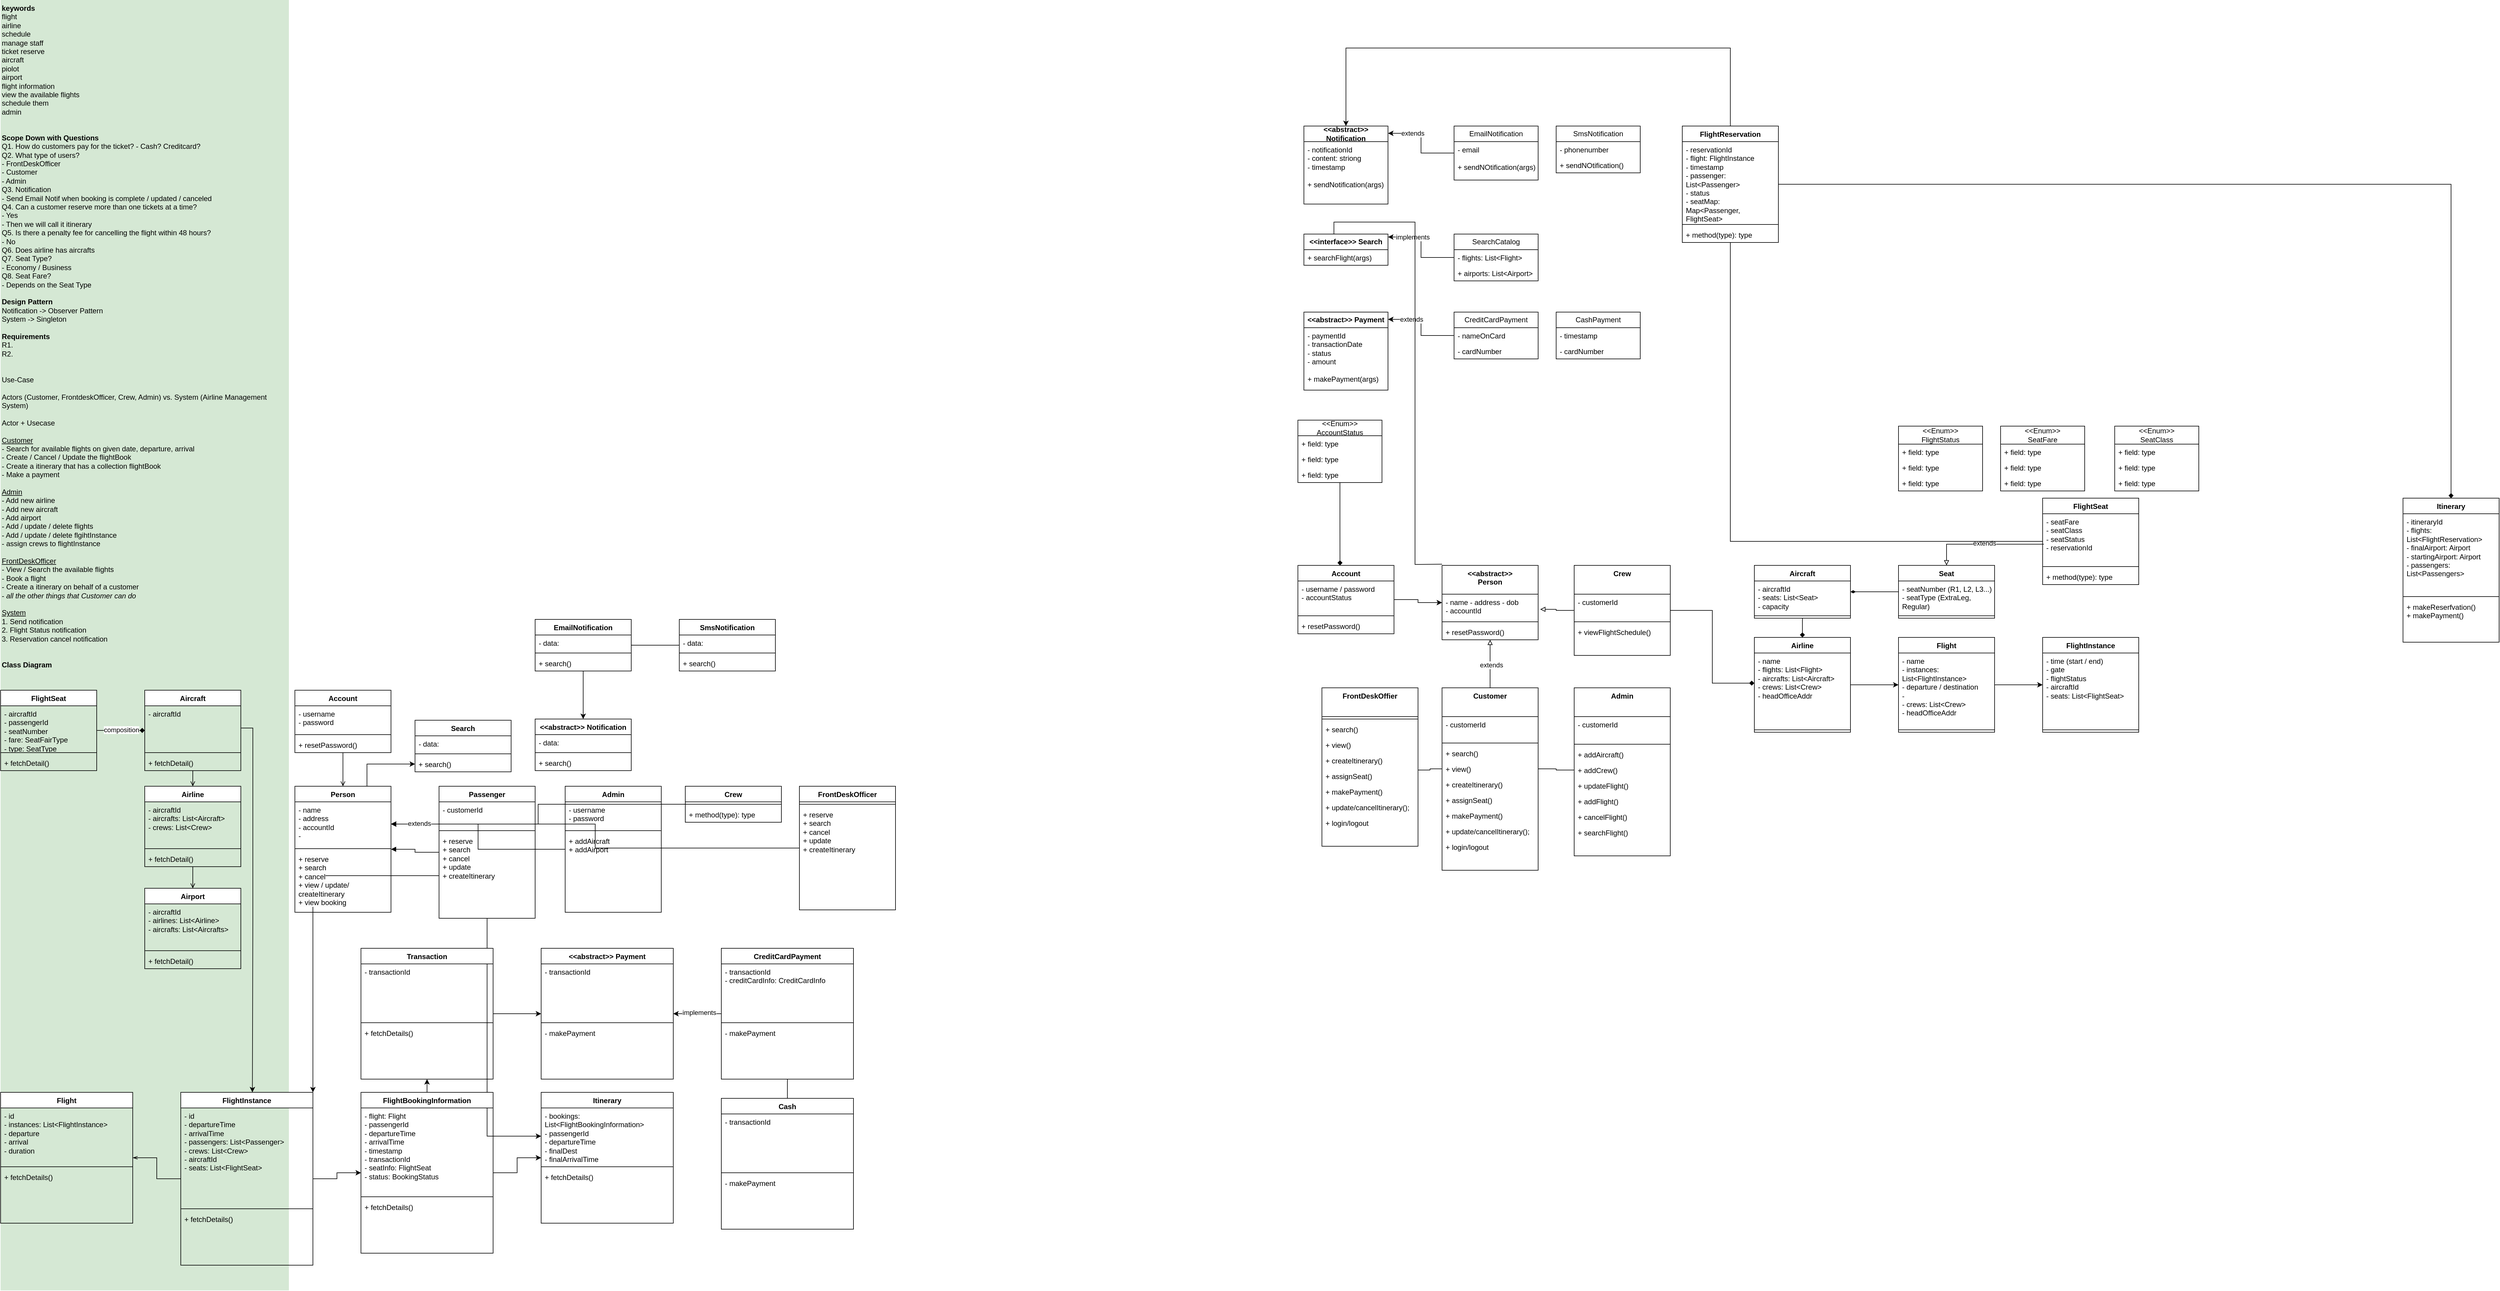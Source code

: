 <mxfile version="23.0.2" type="github">
  <diagram id="C5RBs43oDa-KdzZeNtuy" name="Page-1">
    <mxGraphModel dx="2744" dy="1902" grid="1" gridSize="10" guides="1" tooltips="1" connect="1" arrows="1" fold="1" page="1" pageScale="1" pageWidth="827" pageHeight="1169" math="0" shadow="0">
      <root>
        <mxCell id="WIyWlLk6GJQsqaUBKTNV-0" />
        <mxCell id="WIyWlLk6GJQsqaUBKTNV-1" parent="WIyWlLk6GJQsqaUBKTNV-0" />
        <mxCell id="SYZ7JO2TZXci38MoTMtk-57" value="" style="edgeStyle=orthogonalEdgeStyle;rounded=0;orthogonalLoop=1;jettySize=auto;html=1;startArrow=block;startFill=1;endArrow=none;endFill=0;exitX=1;exitY=0.5;exitDx=0;exitDy=0;" parent="WIyWlLk6GJQsqaUBKTNV-1" source="SYZ7JO2TZXci38MoTMtk-32" target="SYZ7JO2TZXci38MoTMtk-58" edge="1">
          <mxGeometry relative="1" as="geometry">
            <mxPoint x="600" y="1802" as="sourcePoint" />
          </mxGeometry>
        </mxCell>
        <mxCell id="SYZ7JO2TZXci38MoTMtk-0" value="&lt;b&gt;keywords&lt;/b&gt;&lt;br&gt;flight&lt;br&gt;airline&lt;br&gt;schedule&lt;br&gt;manage staff&lt;br&gt;ticket reserve&lt;br&gt;aircraft&lt;br&gt;piolot&lt;br&gt;airport&lt;br&gt;flight information&lt;br&gt;view the available flights&lt;br&gt;schedule them&lt;br&gt;admin&lt;br&gt;&lt;br&gt;&lt;br&gt;&lt;b&gt;Scope Down with Questions&lt;/b&gt;&lt;br&gt;Q1. How do customers pay for the ticket? - Cash? Creditcard?&lt;br&gt;Q2. What type of users?&lt;br&gt;- FrontDeskOfficer&lt;br&gt;- Customer&lt;br&gt;- Admin&lt;br&gt;Q3. Notification&lt;br&gt;- Send Email Notif when booking is complete / updated / canceled&lt;br&gt;Q4. Can a customer reserve more than one tickets at a time?&lt;br&gt;- Yes&lt;br&gt;- Then we will call it itinerary&lt;br&gt;Q5. Is there a penalty fee for cancelling the flight within 48 hours?&lt;br&gt;- No&lt;br&gt;Q6. Does airline has aircrafts&lt;br&gt;Q7. Seat Type?&lt;br&gt;- Economy / Business&lt;br&gt;Q8. Seat Fare?&lt;br&gt;- Depends on the Seat Type&lt;br&gt;&lt;br&gt;&lt;b&gt;Design Pattern&lt;/b&gt;&lt;br&gt;Notification -&amp;gt; Observer Pattern&lt;br&gt;System -&amp;gt; Singleton&amp;nbsp;&lt;br&gt;&lt;br&gt;&lt;b&gt;Requirements&lt;/b&gt;&lt;br&gt;R1.&amp;nbsp;&lt;br&gt;R2.&lt;br&gt;&lt;br&gt;&lt;br&gt;Use-Case&lt;br&gt;&lt;br&gt;Actors (Customer, FrontdeskOfficer, Crew, Admin) vs. System (Airline Management System)&lt;br&gt;&lt;br&gt;Actor + Usecase&lt;br&gt;&lt;br&gt;&lt;u&gt;Customer&lt;/u&gt;&lt;br&gt;- Search for available flights on given date, departure, arrival&lt;br&gt;- Create / Cancel / Update the flightBook&lt;br&gt;- Create a itinerary that has a collection flightBook&lt;br&gt;- Make a payment&lt;br&gt;&lt;br&gt;&lt;u&gt;Admin&lt;/u&gt;&lt;br&gt;- Add new airline&lt;br&gt;- Add new aircraft&lt;br&gt;- Add airport&lt;br&gt;- Add / update / delete flights&lt;br&gt;- Add / update / delete flgihtInstance&lt;br&gt;- assign crews to flightInstance&lt;br&gt;&lt;br&gt;&lt;u&gt;FrontDeskOfficer&lt;/u&gt;&lt;br&gt;- View / Search the available flights&lt;br&gt;- Book a flight&lt;br&gt;- Create a itinerary on behalf of a customer&lt;br&gt;- &lt;i&gt;all the other things that Customer can do&lt;br&gt;&lt;/i&gt;&lt;br&gt;&lt;u style=&quot;&quot;&gt;System&lt;/u&gt;&lt;br&gt;1. Send notification&lt;br&gt;2. Flight Status notification&lt;br&gt;3. Reservation cancel notification&lt;br&gt;&lt;br&gt;&lt;br&gt;&lt;b&gt;Class Diagram&lt;br&gt;&lt;/b&gt;" style="text;strokeColor=none;align=left;fillColor=#D5E8D4;html=1;verticalAlign=top;whiteSpace=wrap;rounded=0;labelBackgroundColor=#D5E8D4;" parent="WIyWlLk6GJQsqaUBKTNV-1" vertex="1">
          <mxGeometry x="-50" y="40" width="480" height="2150" as="geometry" />
        </mxCell>
        <mxCell id="SYZ7JO2TZXci38MoTMtk-9" value="" style="edgeStyle=orthogonalEdgeStyle;rounded=0;orthogonalLoop=1;jettySize=auto;html=1;endArrow=diamond;endFill=1;" parent="WIyWlLk6GJQsqaUBKTNV-1" source="SYZ7JO2TZXci38MoTMtk-1" target="SYZ7JO2TZXci38MoTMtk-5" edge="1">
          <mxGeometry relative="1" as="geometry" />
        </mxCell>
        <mxCell id="SYZ7JO2TZXci38MoTMtk-10" value="composition" style="edgeLabel;html=1;align=center;verticalAlign=middle;resizable=0;points=[];" parent="SYZ7JO2TZXci38MoTMtk-9" vertex="1" connectable="0">
          <mxGeometry x="0.018" y="1" relative="1" as="geometry">
            <mxPoint as="offset" />
          </mxGeometry>
        </mxCell>
        <mxCell id="SYZ7JO2TZXci38MoTMtk-1" value="FlightSeat" style="swimlane;fontStyle=1;align=center;verticalAlign=top;childLayout=stackLayout;horizontal=1;startSize=26;horizontalStack=0;resizeParent=1;resizeParentMax=0;resizeLast=0;collapsible=1;marginBottom=0;whiteSpace=wrap;html=1;" parent="WIyWlLk6GJQsqaUBKTNV-1" vertex="1">
          <mxGeometry x="-50" y="1190" width="160" height="134" as="geometry" />
        </mxCell>
        <mxCell id="SYZ7JO2TZXci38MoTMtk-2" value="- aircraftId&lt;br&gt;- passengerId&lt;br&gt;- seatNumber&lt;br&gt;- fare: SeatFairType&lt;br&gt;- type: SeatType" style="text;strokeColor=none;fillColor=none;align=left;verticalAlign=top;spacingLeft=4;spacingRight=4;overflow=hidden;rotatable=0;points=[[0,0.5],[1,0.5]];portConstraint=eastwest;whiteSpace=wrap;html=1;" parent="SYZ7JO2TZXci38MoTMtk-1" vertex="1">
          <mxGeometry y="26" width="160" height="74" as="geometry" />
        </mxCell>
        <mxCell id="SYZ7JO2TZXci38MoTMtk-3" value="" style="line;strokeWidth=1;fillColor=none;align=left;verticalAlign=middle;spacingTop=-1;spacingLeft=3;spacingRight=3;rotatable=0;labelPosition=right;points=[];portConstraint=eastwest;strokeColor=inherit;" parent="SYZ7JO2TZXci38MoTMtk-1" vertex="1">
          <mxGeometry y="100" width="160" height="8" as="geometry" />
        </mxCell>
        <mxCell id="SYZ7JO2TZXci38MoTMtk-4" value="+ fetchDetail()" style="text;strokeColor=none;fillColor=none;align=left;verticalAlign=top;spacingLeft=4;spacingRight=4;overflow=hidden;rotatable=0;points=[[0,0.5],[1,0.5]];portConstraint=eastwest;whiteSpace=wrap;html=1;" parent="SYZ7JO2TZXci38MoTMtk-1" vertex="1">
          <mxGeometry y="108" width="160" height="26" as="geometry" />
        </mxCell>
        <mxCell id="SYZ7JO2TZXci38MoTMtk-19" style="edgeStyle=orthogonalEdgeStyle;rounded=0;orthogonalLoop=1;jettySize=auto;html=1;entryX=0.5;entryY=0;entryDx=0;entryDy=0;endArrow=open;endFill=0;" parent="WIyWlLk6GJQsqaUBKTNV-1" source="SYZ7JO2TZXci38MoTMtk-5" target="SYZ7JO2TZXci38MoTMtk-11" edge="1">
          <mxGeometry relative="1" as="geometry" />
        </mxCell>
        <mxCell id="SYZ7JO2TZXci38MoTMtk-5" value="Aircraft" style="swimlane;fontStyle=1;align=center;verticalAlign=top;childLayout=stackLayout;horizontal=1;startSize=26;horizontalStack=0;resizeParent=1;resizeParentMax=0;resizeLast=0;collapsible=1;marginBottom=0;whiteSpace=wrap;html=1;" parent="WIyWlLk6GJQsqaUBKTNV-1" vertex="1">
          <mxGeometry x="190" y="1190" width="160" height="134" as="geometry" />
        </mxCell>
        <mxCell id="SYZ7JO2TZXci38MoTMtk-6" value="- aircraftId&lt;br&gt;" style="text;strokeColor=none;fillColor=none;align=left;verticalAlign=top;spacingLeft=4;spacingRight=4;overflow=hidden;rotatable=0;points=[[0,0.5],[1,0.5]];portConstraint=eastwest;whiteSpace=wrap;html=1;" parent="SYZ7JO2TZXci38MoTMtk-5" vertex="1">
          <mxGeometry y="26" width="160" height="74" as="geometry" />
        </mxCell>
        <mxCell id="SYZ7JO2TZXci38MoTMtk-7" value="" style="line;strokeWidth=1;fillColor=none;align=left;verticalAlign=middle;spacingTop=-1;spacingLeft=3;spacingRight=3;rotatable=0;labelPosition=right;points=[];portConstraint=eastwest;strokeColor=inherit;" parent="SYZ7JO2TZXci38MoTMtk-5" vertex="1">
          <mxGeometry y="100" width="160" height="8" as="geometry" />
        </mxCell>
        <mxCell id="SYZ7JO2TZXci38MoTMtk-8" value="+ fetchDetail()" style="text;strokeColor=none;fillColor=none;align=left;verticalAlign=top;spacingLeft=4;spacingRight=4;overflow=hidden;rotatable=0;points=[[0,0.5],[1,0.5]];portConstraint=eastwest;whiteSpace=wrap;html=1;" parent="SYZ7JO2TZXci38MoTMtk-5" vertex="1">
          <mxGeometry y="108" width="160" height="26" as="geometry" />
        </mxCell>
        <mxCell id="SYZ7JO2TZXci38MoTMtk-20" style="edgeStyle=orthogonalEdgeStyle;rounded=0;orthogonalLoop=1;jettySize=auto;html=1;entryX=0.5;entryY=0;entryDx=0;entryDy=0;endArrow=open;endFill=0;" parent="WIyWlLk6GJQsqaUBKTNV-1" source="SYZ7JO2TZXci38MoTMtk-11" target="SYZ7JO2TZXci38MoTMtk-15" edge="1">
          <mxGeometry relative="1" as="geometry" />
        </mxCell>
        <mxCell id="SYZ7JO2TZXci38MoTMtk-11" value="Airline" style="swimlane;fontStyle=1;align=center;verticalAlign=top;childLayout=stackLayout;horizontal=1;startSize=26;horizontalStack=0;resizeParent=1;resizeParentMax=0;resizeLast=0;collapsible=1;marginBottom=0;whiteSpace=wrap;html=1;" parent="WIyWlLk6GJQsqaUBKTNV-1" vertex="1">
          <mxGeometry x="190" y="1350" width="160" height="134" as="geometry" />
        </mxCell>
        <mxCell id="SYZ7JO2TZXci38MoTMtk-12" value="- aircraftId&lt;br&gt;- aircrafts: List&amp;lt;Aircraft&amp;gt;&lt;br&gt;- crews: List&amp;lt;Crew&amp;gt;" style="text;strokeColor=none;fillColor=none;align=left;verticalAlign=top;spacingLeft=4;spacingRight=4;overflow=hidden;rotatable=0;points=[[0,0.5],[1,0.5]];portConstraint=eastwest;whiteSpace=wrap;html=1;" parent="SYZ7JO2TZXci38MoTMtk-11" vertex="1">
          <mxGeometry y="26" width="160" height="74" as="geometry" />
        </mxCell>
        <mxCell id="SYZ7JO2TZXci38MoTMtk-13" value="" style="line;strokeWidth=1;fillColor=none;align=left;verticalAlign=middle;spacingTop=-1;spacingLeft=3;spacingRight=3;rotatable=0;labelPosition=right;points=[];portConstraint=eastwest;strokeColor=inherit;" parent="SYZ7JO2TZXci38MoTMtk-11" vertex="1">
          <mxGeometry y="100" width="160" height="8" as="geometry" />
        </mxCell>
        <mxCell id="SYZ7JO2TZXci38MoTMtk-14" value="+ fetchDetail()" style="text;strokeColor=none;fillColor=none;align=left;verticalAlign=top;spacingLeft=4;spacingRight=4;overflow=hidden;rotatable=0;points=[[0,0.5],[1,0.5]];portConstraint=eastwest;whiteSpace=wrap;html=1;" parent="SYZ7JO2TZXci38MoTMtk-11" vertex="1">
          <mxGeometry y="108" width="160" height="26" as="geometry" />
        </mxCell>
        <mxCell id="SYZ7JO2TZXci38MoTMtk-15" value="Airport" style="swimlane;fontStyle=1;align=center;verticalAlign=top;childLayout=stackLayout;horizontal=1;startSize=26;horizontalStack=0;resizeParent=1;resizeParentMax=0;resizeLast=0;collapsible=1;marginBottom=0;whiteSpace=wrap;html=1;" parent="WIyWlLk6GJQsqaUBKTNV-1" vertex="1">
          <mxGeometry x="190" y="1520" width="160" height="134" as="geometry" />
        </mxCell>
        <mxCell id="SYZ7JO2TZXci38MoTMtk-16" value="- aircraftId&lt;br&gt;- airlines: List&amp;lt;Airline&amp;gt;&lt;br&gt;- aircrafts: List&amp;lt;Aircrafts&amp;gt;" style="text;strokeColor=none;fillColor=none;align=left;verticalAlign=top;spacingLeft=4;spacingRight=4;overflow=hidden;rotatable=0;points=[[0,0.5],[1,0.5]];portConstraint=eastwest;whiteSpace=wrap;html=1;" parent="SYZ7JO2TZXci38MoTMtk-15" vertex="1">
          <mxGeometry y="26" width="160" height="74" as="geometry" />
        </mxCell>
        <mxCell id="SYZ7JO2TZXci38MoTMtk-17" value="" style="line;strokeWidth=1;fillColor=none;align=left;verticalAlign=middle;spacingTop=-1;spacingLeft=3;spacingRight=3;rotatable=0;labelPosition=right;points=[];portConstraint=eastwest;strokeColor=inherit;" parent="SYZ7JO2TZXci38MoTMtk-15" vertex="1">
          <mxGeometry y="100" width="160" height="8" as="geometry" />
        </mxCell>
        <mxCell id="SYZ7JO2TZXci38MoTMtk-18" value="+ fetchDetail()" style="text;strokeColor=none;fillColor=none;align=left;verticalAlign=top;spacingLeft=4;spacingRight=4;overflow=hidden;rotatable=0;points=[[0,0.5],[1,0.5]];portConstraint=eastwest;whiteSpace=wrap;html=1;" parent="SYZ7JO2TZXci38MoTMtk-15" vertex="1">
          <mxGeometry y="108" width="160" height="26" as="geometry" />
        </mxCell>
        <mxCell id="SYZ7JO2TZXci38MoTMtk-42" style="edgeStyle=orthogonalEdgeStyle;rounded=0;orthogonalLoop=1;jettySize=auto;html=1;endArrow=open;endFill=0;" parent="WIyWlLk6GJQsqaUBKTNV-1" source="SYZ7JO2TZXci38MoTMtk-27" target="SYZ7JO2TZXci38MoTMtk-31" edge="1">
          <mxGeometry relative="1" as="geometry" />
        </mxCell>
        <mxCell id="SYZ7JO2TZXci38MoTMtk-27" value="Account" style="swimlane;fontStyle=1;align=center;verticalAlign=top;childLayout=stackLayout;horizontal=1;startSize=26;horizontalStack=0;resizeParent=1;resizeParentMax=0;resizeLast=0;collapsible=1;marginBottom=0;whiteSpace=wrap;html=1;" parent="WIyWlLk6GJQsqaUBKTNV-1" vertex="1">
          <mxGeometry x="440" y="1190" width="160" height="104" as="geometry" />
        </mxCell>
        <mxCell id="SYZ7JO2TZXci38MoTMtk-28" value="- username&lt;br&gt;- password&lt;br&gt;" style="text;strokeColor=none;fillColor=none;align=left;verticalAlign=top;spacingLeft=4;spacingRight=4;overflow=hidden;rotatable=0;points=[[0,0.5],[1,0.5]];portConstraint=eastwest;whiteSpace=wrap;html=1;" parent="SYZ7JO2TZXci38MoTMtk-27" vertex="1">
          <mxGeometry y="26" width="160" height="44" as="geometry" />
        </mxCell>
        <mxCell id="SYZ7JO2TZXci38MoTMtk-29" value="" style="line;strokeWidth=1;fillColor=none;align=left;verticalAlign=middle;spacingTop=-1;spacingLeft=3;spacingRight=3;rotatable=0;labelPosition=right;points=[];portConstraint=eastwest;strokeColor=inherit;" parent="SYZ7JO2TZXci38MoTMtk-27" vertex="1">
          <mxGeometry y="70" width="160" height="8" as="geometry" />
        </mxCell>
        <mxCell id="SYZ7JO2TZXci38MoTMtk-30" value="+ resetPassword()" style="text;strokeColor=none;fillColor=none;align=left;verticalAlign=top;spacingLeft=4;spacingRight=4;overflow=hidden;rotatable=0;points=[[0,0.5],[1,0.5]];portConstraint=eastwest;whiteSpace=wrap;html=1;" parent="SYZ7JO2TZXci38MoTMtk-27" vertex="1">
          <mxGeometry y="78" width="160" height="26" as="geometry" />
        </mxCell>
        <mxCell id="SYZ7JO2TZXci38MoTMtk-41" value="" style="edgeStyle=orthogonalEdgeStyle;rounded=0;orthogonalLoop=1;jettySize=auto;html=1;startArrow=block;startFill=1;endArrow=none;endFill=0;" parent="WIyWlLk6GJQsqaUBKTNV-1" source="SYZ7JO2TZXci38MoTMtk-31" target="SYZ7JO2TZXci38MoTMtk-37" edge="1">
          <mxGeometry relative="1" as="geometry" />
        </mxCell>
        <mxCell id="SYZ7JO2TZXci38MoTMtk-47" value="" style="edgeStyle=orthogonalEdgeStyle;rounded=0;orthogonalLoop=1;jettySize=auto;html=1;startArrow=block;startFill=1;endArrow=none;endFill=0;exitX=1;exitY=0.5;exitDx=0;exitDy=0;" parent="WIyWlLk6GJQsqaUBKTNV-1" source="SYZ7JO2TZXci38MoTMtk-32" target="SYZ7JO2TZXci38MoTMtk-48" edge="1">
          <mxGeometry relative="1" as="geometry">
            <mxPoint x="600" y="1532" as="sourcePoint" />
          </mxGeometry>
        </mxCell>
        <mxCell id="SYZ7JO2TZXci38MoTMtk-52" value="" style="edgeStyle=orthogonalEdgeStyle;rounded=0;orthogonalLoop=1;jettySize=auto;html=1;startArrow=block;startFill=1;endArrow=none;endFill=0;exitX=1;exitY=0.5;exitDx=0;exitDy=0;" parent="WIyWlLk6GJQsqaUBKTNV-1" source="SYZ7JO2TZXci38MoTMtk-32" target="SYZ7JO2TZXci38MoTMtk-53" edge="1">
          <mxGeometry relative="1" as="geometry">
            <mxPoint x="600" y="1662" as="sourcePoint" />
          </mxGeometry>
        </mxCell>
        <mxCell id="SYZ7JO2TZXci38MoTMtk-58" value="FrontDeskOfficer" style="swimlane;fontStyle=1;align=center;verticalAlign=top;childLayout=stackLayout;horizontal=1;startSize=26;horizontalStack=0;resizeParent=1;resizeParentMax=0;resizeLast=0;collapsible=1;marginBottom=0;whiteSpace=wrap;html=1;" parent="WIyWlLk6GJQsqaUBKTNV-1" vertex="1">
          <mxGeometry x="1280" y="1350" width="160" height="206" as="geometry" />
        </mxCell>
        <mxCell id="SYZ7JO2TZXci38MoTMtk-60" value="" style="line;strokeWidth=1;fillColor=none;align=left;verticalAlign=middle;spacingTop=-1;spacingLeft=3;spacingRight=3;rotatable=0;labelPosition=right;points=[];portConstraint=eastwest;strokeColor=inherit;" parent="SYZ7JO2TZXci38MoTMtk-58" vertex="1">
          <mxGeometry y="26" width="160" height="8" as="geometry" />
        </mxCell>
        <mxCell id="SYZ7JO2TZXci38MoTMtk-61" value="+ reserve&lt;br style=&quot;border-color: var(--border-color);&quot;&gt;+ search&lt;br style=&quot;border-color: var(--border-color);&quot;&gt;+ cancel&lt;br style=&quot;border-color: var(--border-color);&quot;&gt;+ update&lt;br style=&quot;border-color: var(--border-color);&quot;&gt;+ createItinerary" style="text;strokeColor=none;fillColor=none;align=left;verticalAlign=top;spacingLeft=4;spacingRight=4;overflow=hidden;rotatable=0;points=[[0,0.5],[1,0.5]];portConstraint=eastwest;whiteSpace=wrap;html=1;" parent="SYZ7JO2TZXci38MoTMtk-58" vertex="1">
          <mxGeometry y="34" width="160" height="172" as="geometry" />
        </mxCell>
        <mxCell id="SYZ7JO2TZXci38MoTMtk-62" value="" style="edgeStyle=orthogonalEdgeStyle;rounded=0;orthogonalLoop=1;jettySize=auto;html=1;entryX=1;entryY=0.5;entryDx=0;entryDy=0;" parent="WIyWlLk6GJQsqaUBKTNV-1" source="SYZ7JO2TZXci38MoTMtk-48" target="SYZ7JO2TZXci38MoTMtk-32" edge="1">
          <mxGeometry relative="1" as="geometry" />
        </mxCell>
        <mxCell id="SYZ7JO2TZXci38MoTMtk-63" value="extends" style="edgeLabel;html=1;align=center;verticalAlign=middle;resizable=0;points=[];" parent="SYZ7JO2TZXci38MoTMtk-62" vertex="1" connectable="0">
          <mxGeometry x="0.719" y="-1" relative="1" as="geometry">
            <mxPoint as="offset" />
          </mxGeometry>
        </mxCell>
        <mxCell id="SYZ7JO2TZXci38MoTMtk-48" value="Admin" style="swimlane;fontStyle=1;align=center;verticalAlign=top;childLayout=stackLayout;horizontal=1;startSize=26;horizontalStack=0;resizeParent=1;resizeParentMax=0;resizeLast=0;collapsible=1;marginBottom=0;whiteSpace=wrap;html=1;" parent="WIyWlLk6GJQsqaUBKTNV-1" vertex="1">
          <mxGeometry x="890" y="1350" width="160" height="210" as="geometry" />
        </mxCell>
        <mxCell id="SYZ7JO2TZXci38MoTMtk-49" value="- username&lt;br&gt;- password&lt;br&gt;" style="text;strokeColor=none;fillColor=none;align=left;verticalAlign=top;spacingLeft=4;spacingRight=4;overflow=hidden;rotatable=0;points=[[0,0.5],[1,0.5]];portConstraint=eastwest;whiteSpace=wrap;html=1;" parent="SYZ7JO2TZXci38MoTMtk-48" vertex="1">
          <mxGeometry y="26" width="160" height="44" as="geometry" />
        </mxCell>
        <mxCell id="SYZ7JO2TZXci38MoTMtk-50" value="" style="line;strokeWidth=1;fillColor=none;align=left;verticalAlign=middle;spacingTop=-1;spacingLeft=3;spacingRight=3;rotatable=0;labelPosition=right;points=[];portConstraint=eastwest;strokeColor=inherit;" parent="SYZ7JO2TZXci38MoTMtk-48" vertex="1">
          <mxGeometry y="70" width="160" height="8" as="geometry" />
        </mxCell>
        <mxCell id="SYZ7JO2TZXci38MoTMtk-51" value="+ addAircraft&lt;br&gt;+ addAirport" style="text;strokeColor=none;fillColor=none;align=left;verticalAlign=top;spacingLeft=4;spacingRight=4;overflow=hidden;rotatable=0;points=[[0,0.5],[1,0.5]];portConstraint=eastwest;whiteSpace=wrap;html=1;" parent="SYZ7JO2TZXci38MoTMtk-48" vertex="1">
          <mxGeometry y="78" width="160" height="132" as="geometry" />
        </mxCell>
        <mxCell id="SYZ7JO2TZXci38MoTMtk-53" value="Crew" style="swimlane;fontStyle=1;align=center;verticalAlign=top;childLayout=stackLayout;horizontal=1;startSize=26;horizontalStack=0;resizeParent=1;resizeParentMax=0;resizeLast=0;collapsible=1;marginBottom=0;whiteSpace=wrap;html=1;" parent="WIyWlLk6GJQsqaUBKTNV-1" vertex="1">
          <mxGeometry x="1090" y="1350" width="160" height="60" as="geometry" />
        </mxCell>
        <mxCell id="SYZ7JO2TZXci38MoTMtk-55" value="" style="line;strokeWidth=1;fillColor=none;align=left;verticalAlign=middle;spacingTop=-1;spacingLeft=3;spacingRight=3;rotatable=0;labelPosition=right;points=[];portConstraint=eastwest;strokeColor=inherit;" parent="SYZ7JO2TZXci38MoTMtk-53" vertex="1">
          <mxGeometry y="26" width="160" height="8" as="geometry" />
        </mxCell>
        <mxCell id="SYZ7JO2TZXci38MoTMtk-56" value="+ method(type): type" style="text;strokeColor=none;fillColor=none;align=left;verticalAlign=top;spacingLeft=4;spacingRight=4;overflow=hidden;rotatable=0;points=[[0,0.5],[1,0.5]];portConstraint=eastwest;whiteSpace=wrap;html=1;" parent="SYZ7JO2TZXci38MoTMtk-53" vertex="1">
          <mxGeometry y="34" width="160" height="26" as="geometry" />
        </mxCell>
        <mxCell id="SYZ7JO2TZXci38MoTMtk-112" style="edgeStyle=orthogonalEdgeStyle;rounded=0;orthogonalLoop=1;jettySize=auto;html=1;entryX=0;entryY=0.5;entryDx=0;entryDy=0;" parent="WIyWlLk6GJQsqaUBKTNV-1" source="SYZ7JO2TZXci38MoTMtk-37" target="SYZ7JO2TZXci38MoTMtk-108" edge="1">
          <mxGeometry relative="1" as="geometry" />
        </mxCell>
        <mxCell id="SYZ7JO2TZXci38MoTMtk-37" value="Passenger" style="swimlane;fontStyle=1;align=center;verticalAlign=top;childLayout=stackLayout;horizontal=1;startSize=26;horizontalStack=0;resizeParent=1;resizeParentMax=0;resizeLast=0;collapsible=1;marginBottom=0;whiteSpace=wrap;html=1;" parent="WIyWlLk6GJQsqaUBKTNV-1" vertex="1">
          <mxGeometry x="680" y="1350" width="160" height="220" as="geometry" />
        </mxCell>
        <mxCell id="SYZ7JO2TZXci38MoTMtk-38" value="- customerId" style="text;strokeColor=none;fillColor=none;align=left;verticalAlign=top;spacingLeft=4;spacingRight=4;overflow=hidden;rotatable=0;points=[[0,0.5],[1,0.5]];portConstraint=eastwest;whiteSpace=wrap;html=1;" parent="SYZ7JO2TZXci38MoTMtk-37" vertex="1">
          <mxGeometry y="26" width="160" height="44" as="geometry" />
        </mxCell>
        <mxCell id="SYZ7JO2TZXci38MoTMtk-39" value="" style="line;strokeWidth=1;fillColor=none;align=left;verticalAlign=middle;spacingTop=-1;spacingLeft=3;spacingRight=3;rotatable=0;labelPosition=right;points=[];portConstraint=eastwest;strokeColor=inherit;" parent="SYZ7JO2TZXci38MoTMtk-37" vertex="1">
          <mxGeometry y="70" width="160" height="8" as="geometry" />
        </mxCell>
        <mxCell id="SYZ7JO2TZXci38MoTMtk-40" value="+ reserve&lt;br&gt;+ search&lt;br&gt;+ cancel&lt;br&gt;+ update&lt;br&gt;+ createItinerary" style="text;strokeColor=none;fillColor=none;align=left;verticalAlign=top;spacingLeft=4;spacingRight=4;overflow=hidden;rotatable=0;points=[[0,0.5],[1,0.5]];portConstraint=eastwest;whiteSpace=wrap;html=1;" parent="SYZ7JO2TZXci38MoTMtk-37" vertex="1">
          <mxGeometry y="78" width="160" height="142" as="geometry" />
        </mxCell>
        <mxCell id="SYZ7JO2TZXci38MoTMtk-80" style="edgeStyle=orthogonalEdgeStyle;rounded=0;orthogonalLoop=1;jettySize=auto;html=1;entryX=1;entryY=0;entryDx=0;entryDy=0;" parent="WIyWlLk6GJQsqaUBKTNV-1" source="SYZ7JO2TZXci38MoTMtk-40" target="SYZ7JO2TZXci38MoTMtk-68" edge="1">
          <mxGeometry relative="1" as="geometry" />
        </mxCell>
        <mxCell id="SYZ7JO2TZXci38MoTMtk-72" value="" style="edgeStyle=orthogonalEdgeStyle;rounded=0;orthogonalLoop=1;jettySize=auto;html=1;endArrow=openThin;endFill=0;" parent="WIyWlLk6GJQsqaUBKTNV-1" source="SYZ7JO2TZXci38MoTMtk-68" target="SYZ7JO2TZXci38MoTMtk-64" edge="1">
          <mxGeometry relative="1" as="geometry" />
        </mxCell>
        <mxCell id="SYZ7JO2TZXci38MoTMtk-64" value="Flight" style="swimlane;fontStyle=1;align=center;verticalAlign=top;childLayout=stackLayout;horizontal=1;startSize=26;horizontalStack=0;resizeParent=1;resizeParentMax=0;resizeLast=0;collapsible=1;marginBottom=0;whiteSpace=wrap;html=1;" parent="WIyWlLk6GJQsqaUBKTNV-1" vertex="1">
          <mxGeometry x="-50" y="1860" width="220" height="218" as="geometry" />
        </mxCell>
        <mxCell id="SYZ7JO2TZXci38MoTMtk-65" value="- id&lt;br&gt;- instances: List&amp;lt;FlightInstance&amp;gt;&lt;br&gt;- departure&lt;br&gt;- arrival&lt;br&gt;- duration" style="text;strokeColor=none;fillColor=none;align=left;verticalAlign=top;spacingLeft=4;spacingRight=4;overflow=hidden;rotatable=0;points=[[0,0.5],[1,0.5]];portConstraint=eastwest;whiteSpace=wrap;html=1;" parent="SYZ7JO2TZXci38MoTMtk-64" vertex="1">
          <mxGeometry y="26" width="220" height="94" as="geometry" />
        </mxCell>
        <mxCell id="SYZ7JO2TZXci38MoTMtk-66" value="" style="line;strokeWidth=1;fillColor=none;align=left;verticalAlign=middle;spacingTop=-1;spacingLeft=3;spacingRight=3;rotatable=0;labelPosition=right;points=[];portConstraint=eastwest;strokeColor=inherit;" parent="SYZ7JO2TZXci38MoTMtk-64" vertex="1">
          <mxGeometry y="120" width="220" height="8" as="geometry" />
        </mxCell>
        <mxCell id="SYZ7JO2TZXci38MoTMtk-67" value="+ fetchDetails()" style="text;strokeColor=none;fillColor=none;align=left;verticalAlign=top;spacingLeft=4;spacingRight=4;overflow=hidden;rotatable=0;points=[[0,0.5],[1,0.5]];portConstraint=eastwest;whiteSpace=wrap;html=1;" parent="SYZ7JO2TZXci38MoTMtk-64" vertex="1">
          <mxGeometry y="128" width="220" height="90" as="geometry" />
        </mxCell>
        <mxCell id="SYZ7JO2TZXci38MoTMtk-78" value="" style="edgeStyle=orthogonalEdgeStyle;rounded=0;orthogonalLoop=1;jettySize=auto;html=1;" parent="WIyWlLk6GJQsqaUBKTNV-1" source="SYZ7JO2TZXci38MoTMtk-68" target="SYZ7JO2TZXci38MoTMtk-74" edge="1">
          <mxGeometry relative="1" as="geometry" />
        </mxCell>
        <mxCell id="SYZ7JO2TZXci38MoTMtk-68" value="FlightInstance" style="swimlane;fontStyle=1;align=center;verticalAlign=top;childLayout=stackLayout;horizontal=1;startSize=26;horizontalStack=0;resizeParent=1;resizeParentMax=0;resizeLast=0;collapsible=1;marginBottom=0;whiteSpace=wrap;html=1;" parent="WIyWlLk6GJQsqaUBKTNV-1" vertex="1">
          <mxGeometry x="250" y="1860" width="220" height="288" as="geometry" />
        </mxCell>
        <mxCell id="SYZ7JO2TZXci38MoTMtk-69" value="- id&lt;br&gt;- departureTime&lt;br&gt;- arrivalTime&lt;br&gt;- passengers: List&amp;lt;Passenger&amp;gt;&lt;br&gt;- crews: List&amp;lt;Crew&amp;gt;&lt;br&gt;- aircraftId&lt;br&gt;- seats: List&amp;lt;FlightSeat&amp;gt;" style="text;strokeColor=none;fillColor=none;align=left;verticalAlign=top;spacingLeft=4;spacingRight=4;overflow=hidden;rotatable=0;points=[[0,0.5],[1,0.5]];portConstraint=eastwest;whiteSpace=wrap;html=1;" parent="SYZ7JO2TZXci38MoTMtk-68" vertex="1">
          <mxGeometry y="26" width="220" height="164" as="geometry" />
        </mxCell>
        <mxCell id="SYZ7JO2TZXci38MoTMtk-70" value="" style="line;strokeWidth=1;fillColor=none;align=left;verticalAlign=middle;spacingTop=-1;spacingLeft=3;spacingRight=3;rotatable=0;labelPosition=right;points=[];portConstraint=eastwest;strokeColor=inherit;" parent="SYZ7JO2TZXci38MoTMtk-68" vertex="1">
          <mxGeometry y="190" width="220" height="8" as="geometry" />
        </mxCell>
        <mxCell id="SYZ7JO2TZXci38MoTMtk-71" value="+ fetchDetails()" style="text;strokeColor=none;fillColor=none;align=left;verticalAlign=top;spacingLeft=4;spacingRight=4;overflow=hidden;rotatable=0;points=[[0,0.5],[1,0.5]];portConstraint=eastwest;whiteSpace=wrap;html=1;" parent="SYZ7JO2TZXci38MoTMtk-68" vertex="1">
          <mxGeometry y="198" width="220" height="90" as="geometry" />
        </mxCell>
        <mxCell id="SYZ7JO2TZXci38MoTMtk-85" value="" style="edgeStyle=orthogonalEdgeStyle;rounded=0;orthogonalLoop=1;jettySize=auto;html=1;" parent="WIyWlLk6GJQsqaUBKTNV-1" source="SYZ7JO2TZXci38MoTMtk-74" target="SYZ7JO2TZXci38MoTMtk-81" edge="1">
          <mxGeometry relative="1" as="geometry" />
        </mxCell>
        <mxCell id="SYZ7JO2TZXci38MoTMtk-111" value="" style="edgeStyle=orthogonalEdgeStyle;rounded=0;orthogonalLoop=1;jettySize=auto;html=1;" parent="WIyWlLk6GJQsqaUBKTNV-1" source="SYZ7JO2TZXci38MoTMtk-74" target="SYZ7JO2TZXci38MoTMtk-107" edge="1">
          <mxGeometry relative="1" as="geometry" />
        </mxCell>
        <mxCell id="SYZ7JO2TZXci38MoTMtk-74" value="FlightBookingInformation" style="swimlane;fontStyle=1;align=center;verticalAlign=top;childLayout=stackLayout;horizontal=1;startSize=26;horizontalStack=0;resizeParent=1;resizeParentMax=0;resizeLast=0;collapsible=1;marginBottom=0;whiteSpace=wrap;html=1;" parent="WIyWlLk6GJQsqaUBKTNV-1" vertex="1">
          <mxGeometry x="550" y="1860" width="220" height="268" as="geometry" />
        </mxCell>
        <mxCell id="SYZ7JO2TZXci38MoTMtk-75" value="- flight: Flight&lt;br&gt;- passengerId&lt;br&gt;- departureTime&lt;br&gt;- arrivalTime&lt;br&gt;- timestamp&lt;br&gt;- transactionId&lt;br&gt;- seatInfo: FlightSeat&lt;br&gt;- status: BookingStatus" style="text;strokeColor=none;fillColor=none;align=left;verticalAlign=top;spacingLeft=4;spacingRight=4;overflow=hidden;rotatable=0;points=[[0,0.5],[1,0.5]];portConstraint=eastwest;whiteSpace=wrap;html=1;" parent="SYZ7JO2TZXci38MoTMtk-74" vertex="1">
          <mxGeometry y="26" width="220" height="144" as="geometry" />
        </mxCell>
        <mxCell id="SYZ7JO2TZXci38MoTMtk-76" value="" style="line;strokeWidth=1;fillColor=none;align=left;verticalAlign=middle;spacingTop=-1;spacingLeft=3;spacingRight=3;rotatable=0;labelPosition=right;points=[];portConstraint=eastwest;strokeColor=inherit;" parent="SYZ7JO2TZXci38MoTMtk-74" vertex="1">
          <mxGeometry y="170" width="220" height="8" as="geometry" />
        </mxCell>
        <mxCell id="SYZ7JO2TZXci38MoTMtk-77" value="+ fetchDetails()" style="text;strokeColor=none;fillColor=none;align=left;verticalAlign=top;spacingLeft=4;spacingRight=4;overflow=hidden;rotatable=0;points=[[0,0.5],[1,0.5]];portConstraint=eastwest;whiteSpace=wrap;html=1;" parent="SYZ7JO2TZXci38MoTMtk-74" vertex="1">
          <mxGeometry y="178" width="220" height="90" as="geometry" />
        </mxCell>
        <mxCell id="SYZ7JO2TZXci38MoTMtk-79" style="edgeStyle=orthogonalEdgeStyle;rounded=0;orthogonalLoop=1;jettySize=auto;html=1;entryX=0.542;entryY=0;entryDx=0;entryDy=0;entryPerimeter=0;" parent="WIyWlLk6GJQsqaUBKTNV-1" source="SYZ7JO2TZXci38MoTMtk-6" target="SYZ7JO2TZXci38MoTMtk-68" edge="1">
          <mxGeometry relative="1" as="geometry" />
        </mxCell>
        <mxCell id="SYZ7JO2TZXci38MoTMtk-90" style="edgeStyle=orthogonalEdgeStyle;rounded=0;orthogonalLoop=1;jettySize=auto;html=1;entryX=0;entryY=0.5;entryDx=0;entryDy=0;endArrow=classic;endFill=1;startArrow=none;startFill=0;exitX=0.75;exitY=0;exitDx=0;exitDy=0;" parent="WIyWlLk6GJQsqaUBKTNV-1" source="SYZ7JO2TZXci38MoTMtk-31" target="SYZ7JO2TZXci38MoTMtk-89" edge="1">
          <mxGeometry relative="1" as="geometry" />
        </mxCell>
        <mxCell id="SYZ7JO2TZXci38MoTMtk-31" value="Person" style="swimlane;fontStyle=1;align=center;verticalAlign=top;childLayout=stackLayout;horizontal=1;startSize=26;horizontalStack=0;resizeParent=1;resizeParentMax=0;resizeLast=0;collapsible=1;marginBottom=0;whiteSpace=wrap;html=1;" parent="WIyWlLk6GJQsqaUBKTNV-1" vertex="1">
          <mxGeometry x="440" y="1350" width="160" height="210" as="geometry" />
        </mxCell>
        <mxCell id="SYZ7JO2TZXci38MoTMtk-32" value="- name&lt;br&gt;- address&lt;br&gt;- accountId&lt;br&gt;-&amp;nbsp;" style="text;strokeColor=none;fillColor=none;align=left;verticalAlign=top;spacingLeft=4;spacingRight=4;overflow=hidden;rotatable=0;points=[[0,0.5],[1,0.5]];portConstraint=eastwest;whiteSpace=wrap;html=1;" parent="SYZ7JO2TZXci38MoTMtk-31" vertex="1">
          <mxGeometry y="26" width="160" height="74" as="geometry" />
        </mxCell>
        <mxCell id="SYZ7JO2TZXci38MoTMtk-33" value="" style="line;strokeWidth=1;fillColor=none;align=left;verticalAlign=middle;spacingTop=-1;spacingLeft=3;spacingRight=3;rotatable=0;labelPosition=right;points=[];portConstraint=eastwest;strokeColor=inherit;" parent="SYZ7JO2TZXci38MoTMtk-31" vertex="1">
          <mxGeometry y="100" width="160" height="8" as="geometry" />
        </mxCell>
        <mxCell id="SYZ7JO2TZXci38MoTMtk-34" value="&lt;span style=&quot;color: rgb(0, 0, 0); font-family: Helvetica; font-size: 12px; font-style: normal; font-variant-ligatures: normal; font-variant-caps: normal; font-weight: 400; letter-spacing: normal; orphans: 2; text-align: left; text-indent: 0px; text-transform: none; widows: 2; word-spacing: 0px; -webkit-text-stroke-width: 0px; background-color: rgb(251, 251, 251); text-decoration-thickness: initial; text-decoration-style: initial; text-decoration-color: initial; float: none; display: inline !important;&quot;&gt;+ reserve&lt;/span&gt;&lt;br style=&quot;border-color: var(--border-color); color: rgb(0, 0, 0); font-family: Helvetica; font-size: 12px; font-style: normal; font-variant-ligatures: normal; font-variant-caps: normal; font-weight: 400; letter-spacing: normal; orphans: 2; text-align: left; text-indent: 0px; text-transform: none; widows: 2; word-spacing: 0px; -webkit-text-stroke-width: 0px; background-color: rgb(251, 251, 251); text-decoration-thickness: initial; text-decoration-style: initial; text-decoration-color: initial;&quot;&gt;&lt;span style=&quot;color: rgb(0, 0, 0); font-family: Helvetica; font-size: 12px; font-style: normal; font-variant-ligatures: normal; font-variant-caps: normal; font-weight: 400; letter-spacing: normal; orphans: 2; text-align: left; text-indent: 0px; text-transform: none; widows: 2; word-spacing: 0px; -webkit-text-stroke-width: 0px; background-color: rgb(251, 251, 251); text-decoration-thickness: initial; text-decoration-style: initial; text-decoration-color: initial; float: none; display: inline !important;&quot;&gt;+ search&lt;/span&gt;&lt;br style=&quot;border-color: var(--border-color); color: rgb(0, 0, 0); font-family: Helvetica; font-size: 12px; font-style: normal; font-variant-ligatures: normal; font-variant-caps: normal; font-weight: 400; letter-spacing: normal; orphans: 2; text-align: left; text-indent: 0px; text-transform: none; widows: 2; word-spacing: 0px; -webkit-text-stroke-width: 0px; background-color: rgb(251, 251, 251); text-decoration-thickness: initial; text-decoration-style: initial; text-decoration-color: initial;&quot;&gt;&lt;span style=&quot;color: rgb(0, 0, 0); font-family: Helvetica; font-size: 12px; font-style: normal; font-variant-ligatures: normal; font-variant-caps: normal; font-weight: 400; letter-spacing: normal; orphans: 2; text-align: left; text-indent: 0px; text-transform: none; widows: 2; word-spacing: 0px; -webkit-text-stroke-width: 0px; background-color: rgb(251, 251, 251); text-decoration-thickness: initial; text-decoration-style: initial; text-decoration-color: initial; float: none; display: inline !important;&quot;&gt;+ cancel&lt;/span&gt;&lt;br style=&quot;border-color: var(--border-color); color: rgb(0, 0, 0); font-family: Helvetica; font-size: 12px; font-style: normal; font-variant-ligatures: normal; font-variant-caps: normal; font-weight: 400; letter-spacing: normal; orphans: 2; text-align: left; text-indent: 0px; text-transform: none; widows: 2; word-spacing: 0px; -webkit-text-stroke-width: 0px; background-color: rgb(251, 251, 251); text-decoration-thickness: initial; text-decoration-style: initial; text-decoration-color: initial;&quot;&gt;&lt;span style=&quot;color: rgb(0, 0, 0); font-family: Helvetica; font-size: 12px; font-style: normal; font-variant-ligatures: normal; font-variant-caps: normal; font-weight: 400; letter-spacing: normal; orphans: 2; text-align: left; text-indent: 0px; text-transform: none; widows: 2; word-spacing: 0px; -webkit-text-stroke-width: 0px; background-color: rgb(251, 251, 251); text-decoration-thickness: initial; text-decoration-style: initial; text-decoration-color: initial; float: none; display: inline !important;&quot;&gt;+ view / update/ createItinerary&lt;br&gt;+ view booking&lt;br&gt;&lt;/span&gt;" style="text;strokeColor=none;fillColor=none;align=left;verticalAlign=top;spacingLeft=4;spacingRight=4;overflow=hidden;rotatable=0;points=[[0,0.5],[1,0.5]];portConstraint=eastwest;whiteSpace=wrap;html=1;" parent="SYZ7JO2TZXci38MoTMtk-31" vertex="1">
          <mxGeometry y="108" width="160" height="102" as="geometry" />
        </mxCell>
        <mxCell id="SYZ7JO2TZXci38MoTMtk-95" value="" style="edgeStyle=orthogonalEdgeStyle;rounded=0;orthogonalLoop=1;jettySize=auto;html=1;" parent="WIyWlLk6GJQsqaUBKTNV-1" source="SYZ7JO2TZXci38MoTMtk-81" target="SYZ7JO2TZXci38MoTMtk-91" edge="1">
          <mxGeometry relative="1" as="geometry" />
        </mxCell>
        <mxCell id="SYZ7JO2TZXci38MoTMtk-81" value="Transaction" style="swimlane;fontStyle=1;align=center;verticalAlign=top;childLayout=stackLayout;horizontal=1;startSize=26;horizontalStack=0;resizeParent=1;resizeParentMax=0;resizeLast=0;collapsible=1;marginBottom=0;whiteSpace=wrap;html=1;" parent="WIyWlLk6GJQsqaUBKTNV-1" vertex="1">
          <mxGeometry x="550" y="1620" width="220" height="218" as="geometry" />
        </mxCell>
        <mxCell id="SYZ7JO2TZXci38MoTMtk-82" value="- transactionId" style="text;strokeColor=none;fillColor=none;align=left;verticalAlign=top;spacingLeft=4;spacingRight=4;overflow=hidden;rotatable=0;points=[[0,0.5],[1,0.5]];portConstraint=eastwest;whiteSpace=wrap;html=1;" parent="SYZ7JO2TZXci38MoTMtk-81" vertex="1">
          <mxGeometry y="26" width="220" height="94" as="geometry" />
        </mxCell>
        <mxCell id="SYZ7JO2TZXci38MoTMtk-83" value="" style="line;strokeWidth=1;fillColor=none;align=left;verticalAlign=middle;spacingTop=-1;spacingLeft=3;spacingRight=3;rotatable=0;labelPosition=right;points=[];portConstraint=eastwest;strokeColor=inherit;" parent="SYZ7JO2TZXci38MoTMtk-81" vertex="1">
          <mxGeometry y="120" width="220" height="8" as="geometry" />
        </mxCell>
        <mxCell id="SYZ7JO2TZXci38MoTMtk-84" value="+ fetchDetails()" style="text;strokeColor=none;fillColor=none;align=left;verticalAlign=top;spacingLeft=4;spacingRight=4;overflow=hidden;rotatable=0;points=[[0,0.5],[1,0.5]];portConstraint=eastwest;whiteSpace=wrap;html=1;" parent="SYZ7JO2TZXci38MoTMtk-81" vertex="1">
          <mxGeometry y="128" width="220" height="90" as="geometry" />
        </mxCell>
        <mxCell id="SYZ7JO2TZXci38MoTMtk-86" value="Search" style="swimlane;fontStyle=1;align=center;verticalAlign=top;childLayout=stackLayout;horizontal=1;startSize=26;horizontalStack=0;resizeParent=1;resizeParentMax=0;resizeLast=0;collapsible=1;marginBottom=0;whiteSpace=wrap;html=1;" parent="WIyWlLk6GJQsqaUBKTNV-1" vertex="1">
          <mxGeometry x="640" y="1240" width="160" height="86" as="geometry" />
        </mxCell>
        <mxCell id="SYZ7JO2TZXci38MoTMtk-87" value="- data:" style="text;strokeColor=none;fillColor=none;align=left;verticalAlign=top;spacingLeft=4;spacingRight=4;overflow=hidden;rotatable=0;points=[[0,0.5],[1,0.5]];portConstraint=eastwest;whiteSpace=wrap;html=1;" parent="SYZ7JO2TZXci38MoTMtk-86" vertex="1">
          <mxGeometry y="26" width="160" height="26" as="geometry" />
        </mxCell>
        <mxCell id="SYZ7JO2TZXci38MoTMtk-88" value="" style="line;strokeWidth=1;fillColor=none;align=left;verticalAlign=middle;spacingTop=-1;spacingLeft=3;spacingRight=3;rotatable=0;labelPosition=right;points=[];portConstraint=eastwest;strokeColor=inherit;" parent="SYZ7JO2TZXci38MoTMtk-86" vertex="1">
          <mxGeometry y="52" width="160" height="8" as="geometry" />
        </mxCell>
        <mxCell id="SYZ7JO2TZXci38MoTMtk-89" value="+ search()" style="text;strokeColor=none;fillColor=none;align=left;verticalAlign=top;spacingLeft=4;spacingRight=4;overflow=hidden;rotatable=0;points=[[0,0.5],[1,0.5]];portConstraint=eastwest;whiteSpace=wrap;html=1;" parent="SYZ7JO2TZXci38MoTMtk-86" vertex="1">
          <mxGeometry y="60" width="160" height="26" as="geometry" />
        </mxCell>
        <mxCell id="SYZ7JO2TZXci38MoTMtk-100" value="" style="edgeStyle=orthogonalEdgeStyle;rounded=0;orthogonalLoop=1;jettySize=auto;html=1;startArrow=classic;startFill=1;endArrow=none;endFill=0;" parent="WIyWlLk6GJQsqaUBKTNV-1" source="SYZ7JO2TZXci38MoTMtk-91" target="SYZ7JO2TZXci38MoTMtk-96" edge="1">
          <mxGeometry relative="1" as="geometry" />
        </mxCell>
        <mxCell id="SYZ7JO2TZXci38MoTMtk-101" value="implements" style="edgeLabel;html=1;align=center;verticalAlign=middle;resizable=0;points=[];" parent="SYZ7JO2TZXci38MoTMtk-100" vertex="1" connectable="0">
          <mxGeometry x="0.043" y="2" relative="1" as="geometry">
            <mxPoint x="1" as="offset" />
          </mxGeometry>
        </mxCell>
        <mxCell id="SYZ7JO2TZXci38MoTMtk-91" value="&amp;lt;&amp;lt;abstract&amp;gt;&amp;gt; Payment" style="swimlane;fontStyle=1;align=center;verticalAlign=top;childLayout=stackLayout;horizontal=1;startSize=26;horizontalStack=0;resizeParent=1;resizeParentMax=0;resizeLast=0;collapsible=1;marginBottom=0;whiteSpace=wrap;html=1;" parent="WIyWlLk6GJQsqaUBKTNV-1" vertex="1">
          <mxGeometry x="850" y="1620" width="220" height="218" as="geometry" />
        </mxCell>
        <mxCell id="SYZ7JO2TZXci38MoTMtk-92" value="- transactionId" style="text;strokeColor=none;fillColor=none;align=left;verticalAlign=top;spacingLeft=4;spacingRight=4;overflow=hidden;rotatable=0;points=[[0,0.5],[1,0.5]];portConstraint=eastwest;whiteSpace=wrap;html=1;" parent="SYZ7JO2TZXci38MoTMtk-91" vertex="1">
          <mxGeometry y="26" width="220" height="94" as="geometry" />
        </mxCell>
        <mxCell id="SYZ7JO2TZXci38MoTMtk-93" value="" style="line;strokeWidth=1;fillColor=none;align=left;verticalAlign=middle;spacingTop=-1;spacingLeft=3;spacingRight=3;rotatable=0;labelPosition=right;points=[];portConstraint=eastwest;strokeColor=inherit;" parent="SYZ7JO2TZXci38MoTMtk-91" vertex="1">
          <mxGeometry y="120" width="220" height="8" as="geometry" />
        </mxCell>
        <mxCell id="SYZ7JO2TZXci38MoTMtk-94" value="- makePayment" style="text;strokeColor=none;fillColor=none;align=left;verticalAlign=top;spacingLeft=4;spacingRight=4;overflow=hidden;rotatable=0;points=[[0,0.5],[1,0.5]];portConstraint=eastwest;whiteSpace=wrap;html=1;" parent="SYZ7JO2TZXci38MoTMtk-91" vertex="1">
          <mxGeometry y="128" width="220" height="90" as="geometry" />
        </mxCell>
        <mxCell id="SYZ7JO2TZXci38MoTMtk-96" value="CreditCardPayment" style="swimlane;fontStyle=1;align=center;verticalAlign=top;childLayout=stackLayout;horizontal=1;startSize=26;horizontalStack=0;resizeParent=1;resizeParentMax=0;resizeLast=0;collapsible=1;marginBottom=0;whiteSpace=wrap;html=1;" parent="WIyWlLk6GJQsqaUBKTNV-1" vertex="1">
          <mxGeometry x="1150" y="1620" width="220" height="218" as="geometry" />
        </mxCell>
        <mxCell id="SYZ7JO2TZXci38MoTMtk-97" value="- transactionId&lt;br&gt;- creditCardInfo: CreditCardInfo" style="text;strokeColor=none;fillColor=none;align=left;verticalAlign=top;spacingLeft=4;spacingRight=4;overflow=hidden;rotatable=0;points=[[0,0.5],[1,0.5]];portConstraint=eastwest;whiteSpace=wrap;html=1;" parent="SYZ7JO2TZXci38MoTMtk-96" vertex="1">
          <mxGeometry y="26" width="220" height="94" as="geometry" />
        </mxCell>
        <mxCell id="SYZ7JO2TZXci38MoTMtk-98" value="" style="line;strokeWidth=1;fillColor=none;align=left;verticalAlign=middle;spacingTop=-1;spacingLeft=3;spacingRight=3;rotatable=0;labelPosition=right;points=[];portConstraint=eastwest;strokeColor=inherit;" parent="SYZ7JO2TZXci38MoTMtk-96" vertex="1">
          <mxGeometry y="120" width="220" height="8" as="geometry" />
        </mxCell>
        <mxCell id="SYZ7JO2TZXci38MoTMtk-99" value="- makePayment" style="text;strokeColor=none;fillColor=none;align=left;verticalAlign=top;spacingLeft=4;spacingRight=4;overflow=hidden;rotatable=0;points=[[0,0.5],[1,0.5]];portConstraint=eastwest;whiteSpace=wrap;html=1;" parent="SYZ7JO2TZXci38MoTMtk-96" vertex="1">
          <mxGeometry y="128" width="220" height="90" as="geometry" />
        </mxCell>
        <mxCell id="SYZ7JO2TZXci38MoTMtk-102" value="Cash" style="swimlane;fontStyle=1;align=center;verticalAlign=top;childLayout=stackLayout;horizontal=1;startSize=26;horizontalStack=0;resizeParent=1;resizeParentMax=0;resizeLast=0;collapsible=1;marginBottom=0;whiteSpace=wrap;html=1;" parent="WIyWlLk6GJQsqaUBKTNV-1" vertex="1">
          <mxGeometry x="1150" y="1870" width="220" height="218" as="geometry" />
        </mxCell>
        <mxCell id="SYZ7JO2TZXci38MoTMtk-103" value="- transactionId&lt;br&gt;" style="text;strokeColor=none;fillColor=none;align=left;verticalAlign=top;spacingLeft=4;spacingRight=4;overflow=hidden;rotatable=0;points=[[0,0.5],[1,0.5]];portConstraint=eastwest;whiteSpace=wrap;html=1;" parent="SYZ7JO2TZXci38MoTMtk-102" vertex="1">
          <mxGeometry y="26" width="220" height="94" as="geometry" />
        </mxCell>
        <mxCell id="SYZ7JO2TZXci38MoTMtk-104" value="" style="line;strokeWidth=1;fillColor=none;align=left;verticalAlign=middle;spacingTop=-1;spacingLeft=3;spacingRight=3;rotatable=0;labelPosition=right;points=[];portConstraint=eastwest;strokeColor=inherit;" parent="SYZ7JO2TZXci38MoTMtk-102" vertex="1">
          <mxGeometry y="120" width="220" height="8" as="geometry" />
        </mxCell>
        <mxCell id="SYZ7JO2TZXci38MoTMtk-105" value="- makePayment" style="text;strokeColor=none;fillColor=none;align=left;verticalAlign=top;spacingLeft=4;spacingRight=4;overflow=hidden;rotatable=0;points=[[0,0.5],[1,0.5]];portConstraint=eastwest;whiteSpace=wrap;html=1;" parent="SYZ7JO2TZXci38MoTMtk-102" vertex="1">
          <mxGeometry y="128" width="220" height="90" as="geometry" />
        </mxCell>
        <mxCell id="SYZ7JO2TZXci38MoTMtk-106" style="edgeStyle=orthogonalEdgeStyle;rounded=0;orthogonalLoop=1;jettySize=auto;html=1;entryX=0.5;entryY=0.997;entryDx=0;entryDy=0;entryPerimeter=0;endArrow=none;endFill=0;" parent="WIyWlLk6GJQsqaUBKTNV-1" source="SYZ7JO2TZXci38MoTMtk-102" target="SYZ7JO2TZXci38MoTMtk-99" edge="1">
          <mxGeometry relative="1" as="geometry" />
        </mxCell>
        <mxCell id="SYZ7JO2TZXci38MoTMtk-107" value="Itinerary" style="swimlane;fontStyle=1;align=center;verticalAlign=top;childLayout=stackLayout;horizontal=1;startSize=26;horizontalStack=0;resizeParent=1;resizeParentMax=0;resizeLast=0;collapsible=1;marginBottom=0;whiteSpace=wrap;html=1;" parent="WIyWlLk6GJQsqaUBKTNV-1" vertex="1">
          <mxGeometry x="850" y="1860" width="220" height="218" as="geometry" />
        </mxCell>
        <mxCell id="SYZ7JO2TZXci38MoTMtk-108" value="- bookings: List&amp;lt;FlightBookingInformation&amp;gt;&lt;br&gt;- passengerId&lt;br&gt;- departureTime&lt;br&gt;- finalDest&lt;br&gt;- finalArrivalTime" style="text;strokeColor=none;fillColor=none;align=left;verticalAlign=top;spacingLeft=4;spacingRight=4;overflow=hidden;rotatable=0;points=[[0,0.5],[1,0.5]];portConstraint=eastwest;whiteSpace=wrap;html=1;" parent="SYZ7JO2TZXci38MoTMtk-107" vertex="1">
          <mxGeometry y="26" width="220" height="94" as="geometry" />
        </mxCell>
        <mxCell id="SYZ7JO2TZXci38MoTMtk-109" value="" style="line;strokeWidth=1;fillColor=none;align=left;verticalAlign=middle;spacingTop=-1;spacingLeft=3;spacingRight=3;rotatable=0;labelPosition=right;points=[];portConstraint=eastwest;strokeColor=inherit;" parent="SYZ7JO2TZXci38MoTMtk-107" vertex="1">
          <mxGeometry y="120" width="220" height="8" as="geometry" />
        </mxCell>
        <mxCell id="SYZ7JO2TZXci38MoTMtk-110" value="+ fetchDetails()" style="text;strokeColor=none;fillColor=none;align=left;verticalAlign=top;spacingLeft=4;spacingRight=4;overflow=hidden;rotatable=0;points=[[0,0.5],[1,0.5]];portConstraint=eastwest;whiteSpace=wrap;html=1;" parent="SYZ7JO2TZXci38MoTMtk-107" vertex="1">
          <mxGeometry y="128" width="220" height="90" as="geometry" />
        </mxCell>
        <mxCell id="SYZ7JO2TZXci38MoTMtk-121" value="" style="edgeStyle=orthogonalEdgeStyle;rounded=0;orthogonalLoop=1;jettySize=auto;html=1;" parent="WIyWlLk6GJQsqaUBKTNV-1" source="SYZ7JO2TZXci38MoTMtk-117" target="SYZ7JO2TZXci38MoTMtk-113" edge="1">
          <mxGeometry relative="1" as="geometry" />
        </mxCell>
        <mxCell id="SYZ7JO2TZXci38MoTMtk-113" value="&amp;lt;&amp;lt;abstract&amp;gt;&amp;gt; Notification" style="swimlane;fontStyle=1;align=center;verticalAlign=top;childLayout=stackLayout;horizontal=1;startSize=26;horizontalStack=0;resizeParent=1;resizeParentMax=0;resizeLast=0;collapsible=1;marginBottom=0;whiteSpace=wrap;html=1;" parent="WIyWlLk6GJQsqaUBKTNV-1" vertex="1">
          <mxGeometry x="840" y="1238" width="160" height="86" as="geometry" />
        </mxCell>
        <mxCell id="SYZ7JO2TZXci38MoTMtk-114" value="- data:" style="text;strokeColor=none;fillColor=none;align=left;verticalAlign=top;spacingLeft=4;spacingRight=4;overflow=hidden;rotatable=0;points=[[0,0.5],[1,0.5]];portConstraint=eastwest;whiteSpace=wrap;html=1;" parent="SYZ7JO2TZXci38MoTMtk-113" vertex="1">
          <mxGeometry y="26" width="160" height="26" as="geometry" />
        </mxCell>
        <mxCell id="SYZ7JO2TZXci38MoTMtk-115" value="" style="line;strokeWidth=1;fillColor=none;align=left;verticalAlign=middle;spacingTop=-1;spacingLeft=3;spacingRight=3;rotatable=0;labelPosition=right;points=[];portConstraint=eastwest;strokeColor=inherit;" parent="SYZ7JO2TZXci38MoTMtk-113" vertex="1">
          <mxGeometry y="52" width="160" height="8" as="geometry" />
        </mxCell>
        <mxCell id="SYZ7JO2TZXci38MoTMtk-116" value="+ search()" style="text;strokeColor=none;fillColor=none;align=left;verticalAlign=top;spacingLeft=4;spacingRight=4;overflow=hidden;rotatable=0;points=[[0,0.5],[1,0.5]];portConstraint=eastwest;whiteSpace=wrap;html=1;" parent="SYZ7JO2TZXci38MoTMtk-113" vertex="1">
          <mxGeometry y="60" width="160" height="26" as="geometry" />
        </mxCell>
        <mxCell id="SYZ7JO2TZXci38MoTMtk-127" value="" style="edgeStyle=orthogonalEdgeStyle;rounded=0;orthogonalLoop=1;jettySize=auto;html=1;endArrow=none;endFill=0;" parent="WIyWlLk6GJQsqaUBKTNV-1" source="SYZ7JO2TZXci38MoTMtk-117" target="SYZ7JO2TZXci38MoTMtk-123" edge="1">
          <mxGeometry relative="1" as="geometry" />
        </mxCell>
        <mxCell id="SYZ7JO2TZXci38MoTMtk-117" value="EmailNotification" style="swimlane;fontStyle=1;align=center;verticalAlign=top;childLayout=stackLayout;horizontal=1;startSize=26;horizontalStack=0;resizeParent=1;resizeParentMax=0;resizeLast=0;collapsible=1;marginBottom=0;whiteSpace=wrap;html=1;" parent="WIyWlLk6GJQsqaUBKTNV-1" vertex="1">
          <mxGeometry x="840" y="1072" width="160" height="86" as="geometry" />
        </mxCell>
        <mxCell id="SYZ7JO2TZXci38MoTMtk-118" value="- data:" style="text;strokeColor=none;fillColor=none;align=left;verticalAlign=top;spacingLeft=4;spacingRight=4;overflow=hidden;rotatable=0;points=[[0,0.5],[1,0.5]];portConstraint=eastwest;whiteSpace=wrap;html=1;" parent="SYZ7JO2TZXci38MoTMtk-117" vertex="1">
          <mxGeometry y="26" width="160" height="26" as="geometry" />
        </mxCell>
        <mxCell id="SYZ7JO2TZXci38MoTMtk-119" value="" style="line;strokeWidth=1;fillColor=none;align=left;verticalAlign=middle;spacingTop=-1;spacingLeft=3;spacingRight=3;rotatable=0;labelPosition=right;points=[];portConstraint=eastwest;strokeColor=inherit;" parent="SYZ7JO2TZXci38MoTMtk-117" vertex="1">
          <mxGeometry y="52" width="160" height="8" as="geometry" />
        </mxCell>
        <mxCell id="SYZ7JO2TZXci38MoTMtk-120" value="+ search()" style="text;strokeColor=none;fillColor=none;align=left;verticalAlign=top;spacingLeft=4;spacingRight=4;overflow=hidden;rotatable=0;points=[[0,0.5],[1,0.5]];portConstraint=eastwest;whiteSpace=wrap;html=1;" parent="SYZ7JO2TZXci38MoTMtk-117" vertex="1">
          <mxGeometry y="60" width="160" height="26" as="geometry" />
        </mxCell>
        <mxCell id="SYZ7JO2TZXci38MoTMtk-123" value="SmsNotification" style="swimlane;fontStyle=1;align=center;verticalAlign=top;childLayout=stackLayout;horizontal=1;startSize=26;horizontalStack=0;resizeParent=1;resizeParentMax=0;resizeLast=0;collapsible=1;marginBottom=0;whiteSpace=wrap;html=1;" parent="WIyWlLk6GJQsqaUBKTNV-1" vertex="1">
          <mxGeometry x="1080" y="1072" width="160" height="86" as="geometry" />
        </mxCell>
        <mxCell id="SYZ7JO2TZXci38MoTMtk-124" value="- data:" style="text;strokeColor=none;fillColor=none;align=left;verticalAlign=top;spacingLeft=4;spacingRight=4;overflow=hidden;rotatable=0;points=[[0,0.5],[1,0.5]];portConstraint=eastwest;whiteSpace=wrap;html=1;" parent="SYZ7JO2TZXci38MoTMtk-123" vertex="1">
          <mxGeometry y="26" width="160" height="26" as="geometry" />
        </mxCell>
        <mxCell id="SYZ7JO2TZXci38MoTMtk-125" value="" style="line;strokeWidth=1;fillColor=none;align=left;verticalAlign=middle;spacingTop=-1;spacingLeft=3;spacingRight=3;rotatable=0;labelPosition=right;points=[];portConstraint=eastwest;strokeColor=inherit;" parent="SYZ7JO2TZXci38MoTMtk-123" vertex="1">
          <mxGeometry y="52" width="160" height="8" as="geometry" />
        </mxCell>
        <mxCell id="SYZ7JO2TZXci38MoTMtk-126" value="+ search()" style="text;strokeColor=none;fillColor=none;align=left;verticalAlign=top;spacingLeft=4;spacingRight=4;overflow=hidden;rotatable=0;points=[[0,0.5],[1,0.5]];portConstraint=eastwest;whiteSpace=wrap;html=1;" parent="SYZ7JO2TZXci38MoTMtk-123" vertex="1">
          <mxGeometry y="60" width="160" height="26" as="geometry" />
        </mxCell>
        <mxCell id="2cHuPonfLjFNhFYmq1CY-9" value="" style="edgeStyle=orthogonalEdgeStyle;rounded=0;orthogonalLoop=1;jettySize=auto;html=1;" edge="1" parent="WIyWlLk6GJQsqaUBKTNV-1" source="2cHuPonfLjFNhFYmq1CY-0" target="2cHuPonfLjFNhFYmq1CY-5">
          <mxGeometry relative="1" as="geometry" />
        </mxCell>
        <mxCell id="2cHuPonfLjFNhFYmq1CY-0" value="Account" style="swimlane;fontStyle=1;align=center;verticalAlign=top;childLayout=stackLayout;horizontal=1;startSize=26;horizontalStack=0;resizeParent=1;resizeParentMax=0;resizeLast=0;collapsible=1;marginBottom=0;whiteSpace=wrap;html=1;" vertex="1" parent="WIyWlLk6GJQsqaUBKTNV-1">
          <mxGeometry x="2110" y="982" width="160" height="114" as="geometry" />
        </mxCell>
        <mxCell id="2cHuPonfLjFNhFYmq1CY-1" value="- username / password&lt;br&gt;- accountStatus" style="text;strokeColor=none;fillColor=none;align=left;verticalAlign=top;spacingLeft=4;spacingRight=4;overflow=hidden;rotatable=0;points=[[0,0.5],[1,0.5]];portConstraint=eastwest;whiteSpace=wrap;html=1;" vertex="1" parent="2cHuPonfLjFNhFYmq1CY-0">
          <mxGeometry y="26" width="160" height="54" as="geometry" />
        </mxCell>
        <mxCell id="2cHuPonfLjFNhFYmq1CY-2" value="" style="line;strokeWidth=1;fillColor=none;align=left;verticalAlign=middle;spacingTop=-1;spacingLeft=3;spacingRight=3;rotatable=0;labelPosition=right;points=[];portConstraint=eastwest;strokeColor=inherit;" vertex="1" parent="2cHuPonfLjFNhFYmq1CY-0">
          <mxGeometry y="80" width="160" height="8" as="geometry" />
        </mxCell>
        <mxCell id="2cHuPonfLjFNhFYmq1CY-3" value="+ resetPassword()" style="text;strokeColor=none;fillColor=none;align=left;verticalAlign=top;spacingLeft=4;spacingRight=4;overflow=hidden;rotatable=0;points=[[0,0.5],[1,0.5]];portConstraint=eastwest;whiteSpace=wrap;html=1;" vertex="1" parent="2cHuPonfLjFNhFYmq1CY-0">
          <mxGeometry y="88" width="160" height="26" as="geometry" />
        </mxCell>
        <mxCell id="2cHuPonfLjFNhFYmq1CY-19" value="" style="edgeStyle=orthogonalEdgeStyle;rounded=0;orthogonalLoop=1;jettySize=auto;html=1;endArrow=none;endFill=0;startArrow=block;startFill=0;" edge="1" parent="WIyWlLk6GJQsqaUBKTNV-1" source="2cHuPonfLjFNhFYmq1CY-5" target="2cHuPonfLjFNhFYmq1CY-15">
          <mxGeometry relative="1" as="geometry" />
        </mxCell>
        <mxCell id="2cHuPonfLjFNhFYmq1CY-27" value="extends" style="edgeLabel;html=1;align=center;verticalAlign=middle;resizable=0;points=[];" vertex="1" connectable="0" parent="2cHuPonfLjFNhFYmq1CY-19">
          <mxGeometry x="0.05" y="2" relative="1" as="geometry">
            <mxPoint as="offset" />
          </mxGeometry>
        </mxCell>
        <mxCell id="2cHuPonfLjFNhFYmq1CY-5" value="&amp;lt;&amp;lt;abstract&amp;gt;&amp;gt;&lt;br&gt;Person" style="swimlane;fontStyle=1;align=center;verticalAlign=top;childLayout=stackLayout;horizontal=1;startSize=48;horizontalStack=0;resizeParent=1;resizeParentMax=0;resizeLast=0;collapsible=1;marginBottom=0;whiteSpace=wrap;html=1;" vertex="1" parent="WIyWlLk6GJQsqaUBKTNV-1">
          <mxGeometry x="2350" y="982" width="160" height="124" as="geometry" />
        </mxCell>
        <mxCell id="2cHuPonfLjFNhFYmq1CY-6" value="- name - address - dob&lt;br&gt;- accountId" style="text;strokeColor=none;fillColor=none;align=left;verticalAlign=top;spacingLeft=4;spacingRight=4;overflow=hidden;rotatable=0;points=[[0,0.5],[1,0.5]];portConstraint=eastwest;whiteSpace=wrap;html=1;" vertex="1" parent="2cHuPonfLjFNhFYmq1CY-5">
          <mxGeometry y="48" width="160" height="42" as="geometry" />
        </mxCell>
        <mxCell id="2cHuPonfLjFNhFYmq1CY-7" value="" style="line;strokeWidth=1;fillColor=none;align=left;verticalAlign=middle;spacingTop=-1;spacingLeft=3;spacingRight=3;rotatable=0;labelPosition=right;points=[];portConstraint=eastwest;strokeColor=inherit;" vertex="1" parent="2cHuPonfLjFNhFYmq1CY-5">
          <mxGeometry y="90" width="160" height="8" as="geometry" />
        </mxCell>
        <mxCell id="2cHuPonfLjFNhFYmq1CY-8" value="+ resetPassword()" style="text;strokeColor=none;fillColor=none;align=left;verticalAlign=top;spacingLeft=4;spacingRight=4;overflow=hidden;rotatable=0;points=[[0,0.5],[1,0.5]];portConstraint=eastwest;whiteSpace=wrap;html=1;" vertex="1" parent="2cHuPonfLjFNhFYmq1CY-5">
          <mxGeometry y="98" width="160" height="26" as="geometry" />
        </mxCell>
        <mxCell id="2cHuPonfLjFNhFYmq1CY-10" value="&amp;lt;&amp;lt;Enum&amp;gt;&amp;gt; &lt;br&gt;AccountStatus" style="swimlane;fontStyle=0;childLayout=stackLayout;horizontal=1;startSize=26;fillColor=none;horizontalStack=0;resizeParent=1;resizeParentMax=0;resizeLast=0;collapsible=1;marginBottom=0;whiteSpace=wrap;html=1;" vertex="1" parent="WIyWlLk6GJQsqaUBKTNV-1">
          <mxGeometry x="2110" y="740" width="140" height="104" as="geometry" />
        </mxCell>
        <mxCell id="2cHuPonfLjFNhFYmq1CY-11" value="+ field: type" style="text;strokeColor=none;fillColor=none;align=left;verticalAlign=top;spacingLeft=4;spacingRight=4;overflow=hidden;rotatable=0;points=[[0,0.5],[1,0.5]];portConstraint=eastwest;whiteSpace=wrap;html=1;" vertex="1" parent="2cHuPonfLjFNhFYmq1CY-10">
          <mxGeometry y="26" width="140" height="26" as="geometry" />
        </mxCell>
        <mxCell id="2cHuPonfLjFNhFYmq1CY-12" value="+ field: type" style="text;strokeColor=none;fillColor=none;align=left;verticalAlign=top;spacingLeft=4;spacingRight=4;overflow=hidden;rotatable=0;points=[[0,0.5],[1,0.5]];portConstraint=eastwest;whiteSpace=wrap;html=1;" vertex="1" parent="2cHuPonfLjFNhFYmq1CY-10">
          <mxGeometry y="52" width="140" height="26" as="geometry" />
        </mxCell>
        <mxCell id="2cHuPonfLjFNhFYmq1CY-13" value="+ field: type" style="text;strokeColor=none;fillColor=none;align=left;verticalAlign=top;spacingLeft=4;spacingRight=4;overflow=hidden;rotatable=0;points=[[0,0.5],[1,0.5]];portConstraint=eastwest;whiteSpace=wrap;html=1;" vertex="1" parent="2cHuPonfLjFNhFYmq1CY-10">
          <mxGeometry y="78" width="140" height="26" as="geometry" />
        </mxCell>
        <mxCell id="2cHuPonfLjFNhFYmq1CY-14" style="edgeStyle=orthogonalEdgeStyle;rounded=0;orthogonalLoop=1;jettySize=auto;html=1;entryX=0.438;entryY=0;entryDx=0;entryDy=0;entryPerimeter=0;endArrow=diamond;endFill=1;" edge="1" parent="WIyWlLk6GJQsqaUBKTNV-1" source="2cHuPonfLjFNhFYmq1CY-10" target="2cHuPonfLjFNhFYmq1CY-0">
          <mxGeometry relative="1" as="geometry" />
        </mxCell>
        <mxCell id="2cHuPonfLjFNhFYmq1CY-15" value="Customer" style="swimlane;fontStyle=1;align=center;verticalAlign=top;childLayout=stackLayout;horizontal=1;startSize=48;horizontalStack=0;resizeParent=1;resizeParentMax=0;resizeLast=0;collapsible=1;marginBottom=0;whiteSpace=wrap;html=1;" vertex="1" parent="WIyWlLk6GJQsqaUBKTNV-1">
          <mxGeometry x="2350" y="1186" width="160" height="304" as="geometry" />
        </mxCell>
        <mxCell id="2cHuPonfLjFNhFYmq1CY-16" value="- customerId" style="text;strokeColor=none;fillColor=none;align=left;verticalAlign=top;spacingLeft=4;spacingRight=4;overflow=hidden;rotatable=0;points=[[0,0.5],[1,0.5]];portConstraint=eastwest;whiteSpace=wrap;html=1;" vertex="1" parent="2cHuPonfLjFNhFYmq1CY-15">
          <mxGeometry y="48" width="160" height="40" as="geometry" />
        </mxCell>
        <mxCell id="2cHuPonfLjFNhFYmq1CY-17" value="" style="line;strokeWidth=1;fillColor=none;align=left;verticalAlign=middle;spacingTop=-1;spacingLeft=3;spacingRight=3;rotatable=0;labelPosition=right;points=[];portConstraint=eastwest;strokeColor=inherit;" vertex="1" parent="2cHuPonfLjFNhFYmq1CY-15">
          <mxGeometry y="88" width="160" height="8" as="geometry" />
        </mxCell>
        <mxCell id="2cHuPonfLjFNhFYmq1CY-18" value="+ search()" style="text;strokeColor=none;fillColor=none;align=left;verticalAlign=top;spacingLeft=4;spacingRight=4;overflow=hidden;rotatable=0;points=[[0,0.5],[1,0.5]];portConstraint=eastwest;whiteSpace=wrap;html=1;" vertex="1" parent="2cHuPonfLjFNhFYmq1CY-15">
          <mxGeometry y="96" width="160" height="26" as="geometry" />
        </mxCell>
        <mxCell id="2cHuPonfLjFNhFYmq1CY-20" value="+ view()" style="text;strokeColor=none;fillColor=none;align=left;verticalAlign=top;spacingLeft=4;spacingRight=4;overflow=hidden;rotatable=0;points=[[0,0.5],[1,0.5]];portConstraint=eastwest;whiteSpace=wrap;html=1;" vertex="1" parent="2cHuPonfLjFNhFYmq1CY-15">
          <mxGeometry y="122" width="160" height="26" as="geometry" />
        </mxCell>
        <mxCell id="2cHuPonfLjFNhFYmq1CY-21" value="+ createItinerary()" style="text;strokeColor=none;fillColor=none;align=left;verticalAlign=top;spacingLeft=4;spacingRight=4;overflow=hidden;rotatable=0;points=[[0,0.5],[1,0.5]];portConstraint=eastwest;whiteSpace=wrap;html=1;" vertex="1" parent="2cHuPonfLjFNhFYmq1CY-15">
          <mxGeometry y="148" width="160" height="26" as="geometry" />
        </mxCell>
        <mxCell id="2cHuPonfLjFNhFYmq1CY-22" value="+ assignSeat()" style="text;strokeColor=none;fillColor=none;align=left;verticalAlign=top;spacingLeft=4;spacingRight=4;overflow=hidden;rotatable=0;points=[[0,0.5],[1,0.5]];portConstraint=eastwest;whiteSpace=wrap;html=1;" vertex="1" parent="2cHuPonfLjFNhFYmq1CY-15">
          <mxGeometry y="174" width="160" height="26" as="geometry" />
        </mxCell>
        <mxCell id="2cHuPonfLjFNhFYmq1CY-23" value="+ makePayment()" style="text;strokeColor=none;fillColor=none;align=left;verticalAlign=top;spacingLeft=4;spacingRight=4;overflow=hidden;rotatable=0;points=[[0,0.5],[1,0.5]];portConstraint=eastwest;whiteSpace=wrap;html=1;" vertex="1" parent="2cHuPonfLjFNhFYmq1CY-15">
          <mxGeometry y="200" width="160" height="26" as="geometry" />
        </mxCell>
        <mxCell id="2cHuPonfLjFNhFYmq1CY-24" value="+ update/cancelItinerary();&lt;br&gt;&lt;br&gt;+ login/logout" style="text;strokeColor=none;fillColor=none;align=left;verticalAlign=top;spacingLeft=4;spacingRight=4;overflow=hidden;rotatable=0;points=[[0,0.5],[1,0.5]];portConstraint=eastwest;whiteSpace=wrap;html=1;" vertex="1" parent="2cHuPonfLjFNhFYmq1CY-15">
          <mxGeometry y="226" width="160" height="26" as="geometry" />
        </mxCell>
        <mxCell id="2cHuPonfLjFNhFYmq1CY-25" value="+ login/logout" style="text;strokeColor=none;fillColor=none;align=left;verticalAlign=top;spacingLeft=4;spacingRight=4;overflow=hidden;rotatable=0;points=[[0,0.5],[1,0.5]];portConstraint=eastwest;whiteSpace=wrap;html=1;" vertex="1" parent="2cHuPonfLjFNhFYmq1CY-15">
          <mxGeometry y="252" width="160" height="26" as="geometry" />
        </mxCell>
        <mxCell id="2cHuPonfLjFNhFYmq1CY-26" value="&lt;br&gt;&lt;br&gt;+ login/logout" style="text;strokeColor=none;fillColor=none;align=left;verticalAlign=top;spacingLeft=4;spacingRight=4;overflow=hidden;rotatable=0;points=[[0,0.5],[1,0.5]];portConstraint=eastwest;whiteSpace=wrap;html=1;" vertex="1" parent="2cHuPonfLjFNhFYmq1CY-15">
          <mxGeometry y="278" width="160" height="26" as="geometry" />
        </mxCell>
        <mxCell id="2cHuPonfLjFNhFYmq1CY-28" value="FrontDeskOffier" style="swimlane;fontStyle=1;align=center;verticalAlign=top;childLayout=stackLayout;horizontal=1;startSize=48;horizontalStack=0;resizeParent=1;resizeParentMax=0;resizeLast=0;collapsible=1;marginBottom=0;whiteSpace=wrap;html=1;" vertex="1" parent="WIyWlLk6GJQsqaUBKTNV-1">
          <mxGeometry x="2150" y="1186" width="160" height="264" as="geometry" />
        </mxCell>
        <mxCell id="2cHuPonfLjFNhFYmq1CY-30" value="" style="line;strokeWidth=1;fillColor=none;align=left;verticalAlign=middle;spacingTop=-1;spacingLeft=3;spacingRight=3;rotatable=0;labelPosition=right;points=[];portConstraint=eastwest;strokeColor=inherit;" vertex="1" parent="2cHuPonfLjFNhFYmq1CY-28">
          <mxGeometry y="48" width="160" height="8" as="geometry" />
        </mxCell>
        <mxCell id="2cHuPonfLjFNhFYmq1CY-31" value="+ search()" style="text;strokeColor=none;fillColor=none;align=left;verticalAlign=top;spacingLeft=4;spacingRight=4;overflow=hidden;rotatable=0;points=[[0,0.5],[1,0.5]];portConstraint=eastwest;whiteSpace=wrap;html=1;" vertex="1" parent="2cHuPonfLjFNhFYmq1CY-28">
          <mxGeometry y="56" width="160" height="26" as="geometry" />
        </mxCell>
        <mxCell id="2cHuPonfLjFNhFYmq1CY-32" value="+ view()" style="text;strokeColor=none;fillColor=none;align=left;verticalAlign=top;spacingLeft=4;spacingRight=4;overflow=hidden;rotatable=0;points=[[0,0.5],[1,0.5]];portConstraint=eastwest;whiteSpace=wrap;html=1;" vertex="1" parent="2cHuPonfLjFNhFYmq1CY-28">
          <mxGeometry y="82" width="160" height="26" as="geometry" />
        </mxCell>
        <mxCell id="2cHuPonfLjFNhFYmq1CY-33" value="+ createItinerary()" style="text;strokeColor=none;fillColor=none;align=left;verticalAlign=top;spacingLeft=4;spacingRight=4;overflow=hidden;rotatable=0;points=[[0,0.5],[1,0.5]];portConstraint=eastwest;whiteSpace=wrap;html=1;" vertex="1" parent="2cHuPonfLjFNhFYmq1CY-28">
          <mxGeometry y="108" width="160" height="26" as="geometry" />
        </mxCell>
        <mxCell id="2cHuPonfLjFNhFYmq1CY-34" value="+ assignSeat()" style="text;strokeColor=none;fillColor=none;align=left;verticalAlign=top;spacingLeft=4;spacingRight=4;overflow=hidden;rotatable=0;points=[[0,0.5],[1,0.5]];portConstraint=eastwest;whiteSpace=wrap;html=1;" vertex="1" parent="2cHuPonfLjFNhFYmq1CY-28">
          <mxGeometry y="134" width="160" height="26" as="geometry" />
        </mxCell>
        <mxCell id="2cHuPonfLjFNhFYmq1CY-35" value="+ makePayment()" style="text;strokeColor=none;fillColor=none;align=left;verticalAlign=top;spacingLeft=4;spacingRight=4;overflow=hidden;rotatable=0;points=[[0,0.5],[1,0.5]];portConstraint=eastwest;whiteSpace=wrap;html=1;" vertex="1" parent="2cHuPonfLjFNhFYmq1CY-28">
          <mxGeometry y="160" width="160" height="26" as="geometry" />
        </mxCell>
        <mxCell id="2cHuPonfLjFNhFYmq1CY-36" value="+ update/cancelItinerary();&lt;br&gt;&lt;br&gt;+ login/logout" style="text;strokeColor=none;fillColor=none;align=left;verticalAlign=top;spacingLeft=4;spacingRight=4;overflow=hidden;rotatable=0;points=[[0,0.5],[1,0.5]];portConstraint=eastwest;whiteSpace=wrap;html=1;" vertex="1" parent="2cHuPonfLjFNhFYmq1CY-28">
          <mxGeometry y="186" width="160" height="26" as="geometry" />
        </mxCell>
        <mxCell id="2cHuPonfLjFNhFYmq1CY-37" value="+ login/logout" style="text;strokeColor=none;fillColor=none;align=left;verticalAlign=top;spacingLeft=4;spacingRight=4;overflow=hidden;rotatable=0;points=[[0,0.5],[1,0.5]];portConstraint=eastwest;whiteSpace=wrap;html=1;" vertex="1" parent="2cHuPonfLjFNhFYmq1CY-28">
          <mxGeometry y="212" width="160" height="26" as="geometry" />
        </mxCell>
        <mxCell id="2cHuPonfLjFNhFYmq1CY-38" value="&lt;br&gt;&lt;br&gt;+ login/logout" style="text;strokeColor=none;fillColor=none;align=left;verticalAlign=top;spacingLeft=4;spacingRight=4;overflow=hidden;rotatable=0;points=[[0,0.5],[1,0.5]];portConstraint=eastwest;whiteSpace=wrap;html=1;" vertex="1" parent="2cHuPonfLjFNhFYmq1CY-28">
          <mxGeometry y="238" width="160" height="26" as="geometry" />
        </mxCell>
        <mxCell id="2cHuPonfLjFNhFYmq1CY-39" value="Admin" style="swimlane;fontStyle=1;align=center;verticalAlign=top;childLayout=stackLayout;horizontal=1;startSize=48;horizontalStack=0;resizeParent=1;resizeParentMax=0;resizeLast=0;collapsible=1;marginBottom=0;whiteSpace=wrap;html=1;" vertex="1" parent="WIyWlLk6GJQsqaUBKTNV-1">
          <mxGeometry x="2570" y="1186" width="160" height="280" as="geometry" />
        </mxCell>
        <mxCell id="2cHuPonfLjFNhFYmq1CY-40" value="- customerId" style="text;strokeColor=none;fillColor=none;align=left;verticalAlign=top;spacingLeft=4;spacingRight=4;overflow=hidden;rotatable=0;points=[[0,0.5],[1,0.5]];portConstraint=eastwest;whiteSpace=wrap;html=1;" vertex="1" parent="2cHuPonfLjFNhFYmq1CY-39">
          <mxGeometry y="48" width="160" height="42" as="geometry" />
        </mxCell>
        <mxCell id="2cHuPonfLjFNhFYmq1CY-41" value="" style="line;strokeWidth=1;fillColor=none;align=left;verticalAlign=middle;spacingTop=-1;spacingLeft=3;spacingRight=3;rotatable=0;labelPosition=right;points=[];portConstraint=eastwest;strokeColor=inherit;" vertex="1" parent="2cHuPonfLjFNhFYmq1CY-39">
          <mxGeometry y="90" width="160" height="8" as="geometry" />
        </mxCell>
        <mxCell id="2cHuPonfLjFNhFYmq1CY-42" value="+ addAircraft()" style="text;strokeColor=none;fillColor=none;align=left;verticalAlign=top;spacingLeft=4;spacingRight=4;overflow=hidden;rotatable=0;points=[[0,0.5],[1,0.5]];portConstraint=eastwest;whiteSpace=wrap;html=1;" vertex="1" parent="2cHuPonfLjFNhFYmq1CY-39">
          <mxGeometry y="98" width="160" height="26" as="geometry" />
        </mxCell>
        <mxCell id="2cHuPonfLjFNhFYmq1CY-43" value="+ addCrew()" style="text;strokeColor=none;fillColor=none;align=left;verticalAlign=top;spacingLeft=4;spacingRight=4;overflow=hidden;rotatable=0;points=[[0,0.5],[1,0.5]];portConstraint=eastwest;whiteSpace=wrap;html=1;" vertex="1" parent="2cHuPonfLjFNhFYmq1CY-39">
          <mxGeometry y="124" width="160" height="26" as="geometry" />
        </mxCell>
        <mxCell id="2cHuPonfLjFNhFYmq1CY-44" value="+ updateFlight()" style="text;strokeColor=none;fillColor=none;align=left;verticalAlign=top;spacingLeft=4;spacingRight=4;overflow=hidden;rotatable=0;points=[[0,0.5],[1,0.5]];portConstraint=eastwest;whiteSpace=wrap;html=1;" vertex="1" parent="2cHuPonfLjFNhFYmq1CY-39">
          <mxGeometry y="150" width="160" height="26" as="geometry" />
        </mxCell>
        <mxCell id="2cHuPonfLjFNhFYmq1CY-45" value="+ addFlight()" style="text;strokeColor=none;fillColor=none;align=left;verticalAlign=top;spacingLeft=4;spacingRight=4;overflow=hidden;rotatable=0;points=[[0,0.5],[1,0.5]];portConstraint=eastwest;whiteSpace=wrap;html=1;" vertex="1" parent="2cHuPonfLjFNhFYmq1CY-39">
          <mxGeometry y="176" width="160" height="26" as="geometry" />
        </mxCell>
        <mxCell id="2cHuPonfLjFNhFYmq1CY-46" value="+ cancelFlight()" style="text;strokeColor=none;fillColor=none;align=left;verticalAlign=top;spacingLeft=4;spacingRight=4;overflow=hidden;rotatable=0;points=[[0,0.5],[1,0.5]];portConstraint=eastwest;whiteSpace=wrap;html=1;" vertex="1" parent="2cHuPonfLjFNhFYmq1CY-39">
          <mxGeometry y="202" width="160" height="26" as="geometry" />
        </mxCell>
        <mxCell id="2cHuPonfLjFNhFYmq1CY-47" value="+ searchFlight()" style="text;strokeColor=none;fillColor=none;align=left;verticalAlign=top;spacingLeft=4;spacingRight=4;overflow=hidden;rotatable=0;points=[[0,0.5],[1,0.5]];portConstraint=eastwest;whiteSpace=wrap;html=1;" vertex="1" parent="2cHuPonfLjFNhFYmq1CY-39">
          <mxGeometry y="228" width="160" height="26" as="geometry" />
        </mxCell>
        <mxCell id="2cHuPonfLjFNhFYmq1CY-49" value="&lt;br&gt;&lt;br&gt;+ login/logout" style="text;strokeColor=none;fillColor=none;align=left;verticalAlign=top;spacingLeft=4;spacingRight=4;overflow=hidden;rotatable=0;points=[[0,0.5],[1,0.5]];portConstraint=eastwest;whiteSpace=wrap;html=1;" vertex="1" parent="2cHuPonfLjFNhFYmq1CY-39">
          <mxGeometry y="254" width="160" height="26" as="geometry" />
        </mxCell>
        <mxCell id="2cHuPonfLjFNhFYmq1CY-50" style="edgeStyle=orthogonalEdgeStyle;rounded=0;orthogonalLoop=1;jettySize=auto;html=1;entryX=1;entryY=0.115;entryDx=0;entryDy=0;entryPerimeter=0;endArrow=none;endFill=0;" edge="1" parent="WIyWlLk6GJQsqaUBKTNV-1" source="2cHuPonfLjFNhFYmq1CY-20" target="2cHuPonfLjFNhFYmq1CY-34">
          <mxGeometry relative="1" as="geometry" />
        </mxCell>
        <mxCell id="2cHuPonfLjFNhFYmq1CY-51" style="edgeStyle=orthogonalEdgeStyle;rounded=0;orthogonalLoop=1;jettySize=auto;html=1;entryX=0;entryY=0.5;entryDx=0;entryDy=0;endArrow=none;endFill=0;" edge="1" parent="WIyWlLk6GJQsqaUBKTNV-1" source="2cHuPonfLjFNhFYmq1CY-20" target="2cHuPonfLjFNhFYmq1CY-43">
          <mxGeometry relative="1" as="geometry" />
        </mxCell>
        <mxCell id="2cHuPonfLjFNhFYmq1CY-59" value="" style="edgeStyle=orthogonalEdgeStyle;rounded=0;orthogonalLoop=1;jettySize=auto;html=1;endArrow=none;endFill=0;startArrow=diamondThin;startFill=1;" edge="1" parent="WIyWlLk6GJQsqaUBKTNV-1" source="2cHuPonfLjFNhFYmq1CY-52" target="2cHuPonfLjFNhFYmq1CY-56">
          <mxGeometry relative="1" as="geometry" />
        </mxCell>
        <mxCell id="2cHuPonfLjFNhFYmq1CY-75" style="edgeStyle=orthogonalEdgeStyle;rounded=0;orthogonalLoop=1;jettySize=auto;html=1;entryX=0.5;entryY=0;entryDx=0;entryDy=0;endArrow=diamond;endFill=1;" edge="1" parent="WIyWlLk6GJQsqaUBKTNV-1" source="2cHuPonfLjFNhFYmq1CY-52" target="2cHuPonfLjFNhFYmq1CY-60">
          <mxGeometry relative="1" as="geometry" />
        </mxCell>
        <mxCell id="2cHuPonfLjFNhFYmq1CY-52" value="Aircraft" style="swimlane;fontStyle=1;align=center;verticalAlign=top;childLayout=stackLayout;horizontal=1;startSize=26;horizontalStack=0;resizeParent=1;resizeParentMax=0;resizeLast=0;collapsible=1;marginBottom=0;whiteSpace=wrap;html=1;" vertex="1" parent="WIyWlLk6GJQsqaUBKTNV-1">
          <mxGeometry x="2870" y="982" width="160" height="88" as="geometry" />
        </mxCell>
        <mxCell id="2cHuPonfLjFNhFYmq1CY-53" value="- aircraftId&lt;br&gt;- seats: List&amp;lt;Seat&amp;gt;&lt;br&gt;- capacity" style="text;strokeColor=none;fillColor=none;align=left;verticalAlign=top;spacingLeft=4;spacingRight=4;overflow=hidden;rotatable=0;points=[[0,0.5],[1,0.5]];portConstraint=eastwest;whiteSpace=wrap;html=1;" vertex="1" parent="2cHuPonfLjFNhFYmq1CY-52">
          <mxGeometry y="26" width="160" height="54" as="geometry" />
        </mxCell>
        <mxCell id="2cHuPonfLjFNhFYmq1CY-54" value="" style="line;strokeWidth=1;fillColor=none;align=left;verticalAlign=middle;spacingTop=-1;spacingLeft=3;spacingRight=3;rotatable=0;labelPosition=right;points=[];portConstraint=eastwest;strokeColor=inherit;" vertex="1" parent="2cHuPonfLjFNhFYmq1CY-52">
          <mxGeometry y="80" width="160" height="8" as="geometry" />
        </mxCell>
        <mxCell id="2cHuPonfLjFNhFYmq1CY-93" value="" style="edgeStyle=orthogonalEdgeStyle;rounded=0;orthogonalLoop=1;jettySize=auto;html=1;endArrow=none;endFill=0;startArrow=block;startFill=0;entryX=0.012;entryY=0.604;entryDx=0;entryDy=0;entryPerimeter=0;" edge="1" parent="WIyWlLk6GJQsqaUBKTNV-1" source="2cHuPonfLjFNhFYmq1CY-56" target="2cHuPonfLjFNhFYmq1CY-95">
          <mxGeometry relative="1" as="geometry">
            <mxPoint x="3350" y="1026.0" as="targetPoint" />
          </mxGeometry>
        </mxCell>
        <mxCell id="2cHuPonfLjFNhFYmq1CY-98" value="extends" style="edgeLabel;html=1;align=center;verticalAlign=middle;resizable=0;points=[];" vertex="1" connectable="0" parent="2cHuPonfLjFNhFYmq1CY-93">
          <mxGeometry x="-0.008" y="2" relative="1" as="geometry">
            <mxPoint as="offset" />
          </mxGeometry>
        </mxCell>
        <mxCell id="2cHuPonfLjFNhFYmq1CY-56" value="Seat" style="swimlane;fontStyle=1;align=center;verticalAlign=top;childLayout=stackLayout;horizontal=1;startSize=26;horizontalStack=0;resizeParent=1;resizeParentMax=0;resizeLast=0;collapsible=1;marginBottom=0;whiteSpace=wrap;html=1;" vertex="1" parent="WIyWlLk6GJQsqaUBKTNV-1">
          <mxGeometry x="3110" y="982" width="160" height="88" as="geometry" />
        </mxCell>
        <mxCell id="2cHuPonfLjFNhFYmq1CY-57" value="- seatNumber (R1, L2, L3...)&lt;br&gt;- seatType (ExtraLeg, Regular)" style="text;strokeColor=none;fillColor=none;align=left;verticalAlign=top;spacingLeft=4;spacingRight=4;overflow=hidden;rotatable=0;points=[[0,0.5],[1,0.5]];portConstraint=eastwest;whiteSpace=wrap;html=1;" vertex="1" parent="2cHuPonfLjFNhFYmq1CY-56">
          <mxGeometry y="26" width="160" height="54" as="geometry" />
        </mxCell>
        <mxCell id="2cHuPonfLjFNhFYmq1CY-58" value="" style="line;strokeWidth=1;fillColor=none;align=left;verticalAlign=middle;spacingTop=-1;spacingLeft=3;spacingRight=3;rotatable=0;labelPosition=right;points=[];portConstraint=eastwest;strokeColor=inherit;" vertex="1" parent="2cHuPonfLjFNhFYmq1CY-56">
          <mxGeometry y="80" width="160" height="8" as="geometry" />
        </mxCell>
        <mxCell id="2cHuPonfLjFNhFYmq1CY-80" value="" style="edgeStyle=orthogonalEdgeStyle;rounded=0;orthogonalLoop=1;jettySize=auto;html=1;" edge="1" parent="WIyWlLk6GJQsqaUBKTNV-1" source="2cHuPonfLjFNhFYmq1CY-60" target="2cHuPonfLjFNhFYmq1CY-77">
          <mxGeometry relative="1" as="geometry" />
        </mxCell>
        <mxCell id="2cHuPonfLjFNhFYmq1CY-60" value="Airline" style="swimlane;fontStyle=1;align=center;verticalAlign=top;childLayout=stackLayout;horizontal=1;startSize=26;horizontalStack=0;resizeParent=1;resizeParentMax=0;resizeLast=0;collapsible=1;marginBottom=0;whiteSpace=wrap;html=1;" vertex="1" parent="WIyWlLk6GJQsqaUBKTNV-1">
          <mxGeometry x="2870" y="1102" width="160" height="158" as="geometry" />
        </mxCell>
        <mxCell id="2cHuPonfLjFNhFYmq1CY-61" value="- name&lt;br&gt;- flights: List&amp;lt;Flight&amp;gt;&lt;br&gt;- aircrafts: List&amp;lt;Aircraft&amp;gt;&lt;br&gt;- crews: List&amp;lt;Crew&amp;gt;&lt;br&gt;- headOfficeAddr&lt;br&gt;" style="text;strokeColor=none;fillColor=none;align=left;verticalAlign=top;spacingLeft=4;spacingRight=4;overflow=hidden;rotatable=0;points=[[0,0.5],[1,0.5]];portConstraint=eastwest;whiteSpace=wrap;html=1;" vertex="1" parent="2cHuPonfLjFNhFYmq1CY-60">
          <mxGeometry y="26" width="160" height="124" as="geometry" />
        </mxCell>
        <mxCell id="2cHuPonfLjFNhFYmq1CY-62" value="" style="line;strokeWidth=1;fillColor=none;align=left;verticalAlign=middle;spacingTop=-1;spacingLeft=3;spacingRight=3;rotatable=0;labelPosition=right;points=[];portConstraint=eastwest;strokeColor=inherit;" vertex="1" parent="2cHuPonfLjFNhFYmq1CY-60">
          <mxGeometry y="150" width="160" height="8" as="geometry" />
        </mxCell>
        <mxCell id="2cHuPonfLjFNhFYmq1CY-63" value="Crew" style="swimlane;fontStyle=1;align=center;verticalAlign=top;childLayout=stackLayout;horizontal=1;startSize=48;horizontalStack=0;resizeParent=1;resizeParentMax=0;resizeLast=0;collapsible=1;marginBottom=0;whiteSpace=wrap;html=1;" vertex="1" parent="WIyWlLk6GJQsqaUBKTNV-1">
          <mxGeometry x="2570" y="982" width="160" height="150" as="geometry" />
        </mxCell>
        <mxCell id="2cHuPonfLjFNhFYmq1CY-64" value="- customerId" style="text;strokeColor=none;fillColor=none;align=left;verticalAlign=top;spacingLeft=4;spacingRight=4;overflow=hidden;rotatable=0;points=[[0,0.5],[1,0.5]];portConstraint=eastwest;whiteSpace=wrap;html=1;" vertex="1" parent="2cHuPonfLjFNhFYmq1CY-63">
          <mxGeometry y="48" width="160" height="42" as="geometry" />
        </mxCell>
        <mxCell id="2cHuPonfLjFNhFYmq1CY-65" value="" style="line;strokeWidth=1;fillColor=none;align=left;verticalAlign=middle;spacingTop=-1;spacingLeft=3;spacingRight=3;rotatable=0;labelPosition=right;points=[];portConstraint=eastwest;strokeColor=inherit;" vertex="1" parent="2cHuPonfLjFNhFYmq1CY-63">
          <mxGeometry y="90" width="160" height="8" as="geometry" />
        </mxCell>
        <mxCell id="2cHuPonfLjFNhFYmq1CY-66" value="+ viewFlightSchedule()" style="text;strokeColor=none;fillColor=none;align=left;verticalAlign=top;spacingLeft=4;spacingRight=4;overflow=hidden;rotatable=0;points=[[0,0.5],[1,0.5]];portConstraint=eastwest;whiteSpace=wrap;html=1;" vertex="1" parent="2cHuPonfLjFNhFYmq1CY-63">
          <mxGeometry y="98" width="160" height="26" as="geometry" />
        </mxCell>
        <mxCell id="2cHuPonfLjFNhFYmq1CY-72" value="&lt;br&gt;&lt;br&gt;+ login/logout" style="text;strokeColor=none;fillColor=none;align=left;verticalAlign=top;spacingLeft=4;spacingRight=4;overflow=hidden;rotatable=0;points=[[0,0.5],[1,0.5]];portConstraint=eastwest;whiteSpace=wrap;html=1;" vertex="1" parent="2cHuPonfLjFNhFYmq1CY-63">
          <mxGeometry y="124" width="160" height="26" as="geometry" />
        </mxCell>
        <mxCell id="2cHuPonfLjFNhFYmq1CY-74" style="edgeStyle=orthogonalEdgeStyle;rounded=0;orthogonalLoop=1;jettySize=auto;html=1;entryX=1.022;entryY=0.601;entryDx=0;entryDy=0;entryPerimeter=0;endArrow=block;endFill=0;" edge="1" parent="WIyWlLk6GJQsqaUBKTNV-1" source="2cHuPonfLjFNhFYmq1CY-63" target="2cHuPonfLjFNhFYmq1CY-6">
          <mxGeometry relative="1" as="geometry" />
        </mxCell>
        <mxCell id="2cHuPonfLjFNhFYmq1CY-76" style="edgeStyle=orthogonalEdgeStyle;rounded=0;orthogonalLoop=1;jettySize=auto;html=1;entryX=-0.001;entryY=0.405;entryDx=0;entryDy=0;entryPerimeter=0;endArrow=diamond;endFill=1;" edge="1" parent="WIyWlLk6GJQsqaUBKTNV-1" source="2cHuPonfLjFNhFYmq1CY-63" target="2cHuPonfLjFNhFYmq1CY-61">
          <mxGeometry relative="1" as="geometry" />
        </mxCell>
        <mxCell id="2cHuPonfLjFNhFYmq1CY-85" value="" style="edgeStyle=orthogonalEdgeStyle;rounded=0;orthogonalLoop=1;jettySize=auto;html=1;" edge="1" parent="WIyWlLk6GJQsqaUBKTNV-1" source="2cHuPonfLjFNhFYmq1CY-77" target="2cHuPonfLjFNhFYmq1CY-82">
          <mxGeometry relative="1" as="geometry" />
        </mxCell>
        <mxCell id="2cHuPonfLjFNhFYmq1CY-77" value="Flight" style="swimlane;fontStyle=1;align=center;verticalAlign=top;childLayout=stackLayout;horizontal=1;startSize=26;horizontalStack=0;resizeParent=1;resizeParentMax=0;resizeLast=0;collapsible=1;marginBottom=0;whiteSpace=wrap;html=1;" vertex="1" parent="WIyWlLk6GJQsqaUBKTNV-1">
          <mxGeometry x="3110" y="1102" width="160" height="158" as="geometry" />
        </mxCell>
        <mxCell id="2cHuPonfLjFNhFYmq1CY-78" value="- name&lt;br&gt;- instances: List&amp;lt;FlightInstance&amp;gt;&lt;br&gt;- departure / destination&lt;br&gt;-&amp;nbsp;&lt;br&gt;- crews: List&amp;lt;Crew&amp;gt;&lt;br&gt;- headOfficeAddr" style="text;strokeColor=none;fillColor=none;align=left;verticalAlign=top;spacingLeft=4;spacingRight=4;overflow=hidden;rotatable=0;points=[[0,0.5],[1,0.5]];portConstraint=eastwest;whiteSpace=wrap;html=1;" vertex="1" parent="2cHuPonfLjFNhFYmq1CY-77">
          <mxGeometry y="26" width="160" height="124" as="geometry" />
        </mxCell>
        <mxCell id="2cHuPonfLjFNhFYmq1CY-79" value="" style="line;strokeWidth=1;fillColor=none;align=left;verticalAlign=middle;spacingTop=-1;spacingLeft=3;spacingRight=3;rotatable=0;labelPosition=right;points=[];portConstraint=eastwest;strokeColor=inherit;" vertex="1" parent="2cHuPonfLjFNhFYmq1CY-77">
          <mxGeometry y="150" width="160" height="8" as="geometry" />
        </mxCell>
        <mxCell id="2cHuPonfLjFNhFYmq1CY-82" value="FlightInstance" style="swimlane;fontStyle=1;align=center;verticalAlign=top;childLayout=stackLayout;horizontal=1;startSize=26;horizontalStack=0;resizeParent=1;resizeParentMax=0;resizeLast=0;collapsible=1;marginBottom=0;whiteSpace=wrap;html=1;" vertex="1" parent="WIyWlLk6GJQsqaUBKTNV-1">
          <mxGeometry x="3350" y="1102" width="160" height="158" as="geometry" />
        </mxCell>
        <mxCell id="2cHuPonfLjFNhFYmq1CY-83" value="- time (start / end)&lt;br&gt;- gate&lt;br&gt;- flightStatus&lt;br&gt;- aircraftId&lt;br&gt;- seats: List&amp;lt;FlightSeat&amp;gt;" style="text;strokeColor=none;fillColor=none;align=left;verticalAlign=top;spacingLeft=4;spacingRight=4;overflow=hidden;rotatable=0;points=[[0,0.5],[1,0.5]];portConstraint=eastwest;whiteSpace=wrap;html=1;" vertex="1" parent="2cHuPonfLjFNhFYmq1CY-82">
          <mxGeometry y="26" width="160" height="124" as="geometry" />
        </mxCell>
        <mxCell id="2cHuPonfLjFNhFYmq1CY-84" value="" style="line;strokeWidth=1;fillColor=none;align=left;verticalAlign=middle;spacingTop=-1;spacingLeft=3;spacingRight=3;rotatable=0;labelPosition=right;points=[];portConstraint=eastwest;strokeColor=inherit;" vertex="1" parent="2cHuPonfLjFNhFYmq1CY-82">
          <mxGeometry y="150" width="160" height="8" as="geometry" />
        </mxCell>
        <mxCell id="2cHuPonfLjFNhFYmq1CY-86" value="&amp;lt;&amp;lt;Enum&amp;gt;&amp;gt; &lt;br&gt;FlightStatus" style="swimlane;fontStyle=0;childLayout=stackLayout;horizontal=1;startSize=30;fillColor=none;horizontalStack=0;resizeParent=1;resizeParentMax=0;resizeLast=0;collapsible=1;marginBottom=0;whiteSpace=wrap;html=1;" vertex="1" parent="WIyWlLk6GJQsqaUBKTNV-1">
          <mxGeometry x="3110" y="750" width="140" height="108" as="geometry" />
        </mxCell>
        <mxCell id="2cHuPonfLjFNhFYmq1CY-87" value="+ field: type" style="text;strokeColor=none;fillColor=none;align=left;verticalAlign=top;spacingLeft=4;spacingRight=4;overflow=hidden;rotatable=0;points=[[0,0.5],[1,0.5]];portConstraint=eastwest;whiteSpace=wrap;html=1;" vertex="1" parent="2cHuPonfLjFNhFYmq1CY-86">
          <mxGeometry y="30" width="140" height="26" as="geometry" />
        </mxCell>
        <mxCell id="2cHuPonfLjFNhFYmq1CY-88" value="+ field: type" style="text;strokeColor=none;fillColor=none;align=left;verticalAlign=top;spacingLeft=4;spacingRight=4;overflow=hidden;rotatable=0;points=[[0,0.5],[1,0.5]];portConstraint=eastwest;whiteSpace=wrap;html=1;" vertex="1" parent="2cHuPonfLjFNhFYmq1CY-86">
          <mxGeometry y="56" width="140" height="26" as="geometry" />
        </mxCell>
        <mxCell id="2cHuPonfLjFNhFYmq1CY-89" value="+ field: type" style="text;strokeColor=none;fillColor=none;align=left;verticalAlign=top;spacingLeft=4;spacingRight=4;overflow=hidden;rotatable=0;points=[[0,0.5],[1,0.5]];portConstraint=eastwest;whiteSpace=wrap;html=1;" vertex="1" parent="2cHuPonfLjFNhFYmq1CY-86">
          <mxGeometry y="82" width="140" height="26" as="geometry" />
        </mxCell>
        <mxCell id="2cHuPonfLjFNhFYmq1CY-111" value="" style="edgeStyle=orthogonalEdgeStyle;rounded=0;orthogonalLoop=1;jettySize=auto;html=1;endArrow=none;endFill=0;" edge="1" parent="WIyWlLk6GJQsqaUBKTNV-1" source="2cHuPonfLjFNhFYmq1CY-94" target="2cHuPonfLjFNhFYmq1CY-107">
          <mxGeometry relative="1" as="geometry" />
        </mxCell>
        <mxCell id="2cHuPonfLjFNhFYmq1CY-94" value="FlightSeat" style="swimlane;fontStyle=1;align=center;verticalAlign=top;childLayout=stackLayout;horizontal=1;startSize=26;horizontalStack=0;resizeParent=1;resizeParentMax=0;resizeLast=0;collapsible=1;marginBottom=0;whiteSpace=wrap;html=1;" vertex="1" parent="WIyWlLk6GJQsqaUBKTNV-1">
          <mxGeometry x="3350" y="870" width="160" height="144" as="geometry" />
        </mxCell>
        <mxCell id="2cHuPonfLjFNhFYmq1CY-95" value="- seatFare&lt;br&gt;- seatClass&lt;br&gt;- seatStatus&lt;br&gt;- reservationId" style="text;strokeColor=none;fillColor=none;align=left;verticalAlign=top;spacingLeft=4;spacingRight=4;overflow=hidden;rotatable=0;points=[[0,0.5],[1,0.5]];portConstraint=eastwest;whiteSpace=wrap;html=1;" vertex="1" parent="2cHuPonfLjFNhFYmq1CY-94">
          <mxGeometry y="26" width="160" height="84" as="geometry" />
        </mxCell>
        <mxCell id="2cHuPonfLjFNhFYmq1CY-96" value="" style="line;strokeWidth=1;fillColor=none;align=left;verticalAlign=middle;spacingTop=-1;spacingLeft=3;spacingRight=3;rotatable=0;labelPosition=right;points=[];portConstraint=eastwest;strokeColor=inherit;" vertex="1" parent="2cHuPonfLjFNhFYmq1CY-94">
          <mxGeometry y="110" width="160" height="8" as="geometry" />
        </mxCell>
        <mxCell id="2cHuPonfLjFNhFYmq1CY-97" value="+ method(type): type" style="text;strokeColor=none;fillColor=none;align=left;verticalAlign=top;spacingLeft=4;spacingRight=4;overflow=hidden;rotatable=0;points=[[0,0.5],[1,0.5]];portConstraint=eastwest;whiteSpace=wrap;html=1;" vertex="1" parent="2cHuPonfLjFNhFYmq1CY-94">
          <mxGeometry y="118" width="160" height="26" as="geometry" />
        </mxCell>
        <mxCell id="2cHuPonfLjFNhFYmq1CY-99" value="&amp;lt;&amp;lt;Enum&amp;gt;&amp;gt; &lt;br&gt;SeatFare" style="swimlane;fontStyle=0;childLayout=stackLayout;horizontal=1;startSize=30;fillColor=none;horizontalStack=0;resizeParent=1;resizeParentMax=0;resizeLast=0;collapsible=1;marginBottom=0;whiteSpace=wrap;html=1;" vertex="1" parent="WIyWlLk6GJQsqaUBKTNV-1">
          <mxGeometry x="3280" y="750" width="140" height="108" as="geometry" />
        </mxCell>
        <mxCell id="2cHuPonfLjFNhFYmq1CY-100" value="+ field: type" style="text;strokeColor=none;fillColor=none;align=left;verticalAlign=top;spacingLeft=4;spacingRight=4;overflow=hidden;rotatable=0;points=[[0,0.5],[1,0.5]];portConstraint=eastwest;whiteSpace=wrap;html=1;" vertex="1" parent="2cHuPonfLjFNhFYmq1CY-99">
          <mxGeometry y="30" width="140" height="26" as="geometry" />
        </mxCell>
        <mxCell id="2cHuPonfLjFNhFYmq1CY-101" value="+ field: type" style="text;strokeColor=none;fillColor=none;align=left;verticalAlign=top;spacingLeft=4;spacingRight=4;overflow=hidden;rotatable=0;points=[[0,0.5],[1,0.5]];portConstraint=eastwest;whiteSpace=wrap;html=1;" vertex="1" parent="2cHuPonfLjFNhFYmq1CY-99">
          <mxGeometry y="56" width="140" height="26" as="geometry" />
        </mxCell>
        <mxCell id="2cHuPonfLjFNhFYmq1CY-102" value="+ field: type" style="text;strokeColor=none;fillColor=none;align=left;verticalAlign=top;spacingLeft=4;spacingRight=4;overflow=hidden;rotatable=0;points=[[0,0.5],[1,0.5]];portConstraint=eastwest;whiteSpace=wrap;html=1;" vertex="1" parent="2cHuPonfLjFNhFYmq1CY-99">
          <mxGeometry y="82" width="140" height="26" as="geometry" />
        </mxCell>
        <mxCell id="2cHuPonfLjFNhFYmq1CY-103" value="&amp;lt;&amp;lt;Enum&amp;gt;&amp;gt; &lt;br&gt;SeatClass" style="swimlane;fontStyle=0;childLayout=stackLayout;horizontal=1;startSize=30;fillColor=none;horizontalStack=0;resizeParent=1;resizeParentMax=0;resizeLast=0;collapsible=1;marginBottom=0;whiteSpace=wrap;html=1;" vertex="1" parent="WIyWlLk6GJQsqaUBKTNV-1">
          <mxGeometry x="3470" y="750" width="140" height="108" as="geometry" />
        </mxCell>
        <mxCell id="2cHuPonfLjFNhFYmq1CY-104" value="+ field: type" style="text;strokeColor=none;fillColor=none;align=left;verticalAlign=top;spacingLeft=4;spacingRight=4;overflow=hidden;rotatable=0;points=[[0,0.5],[1,0.5]];portConstraint=eastwest;whiteSpace=wrap;html=1;" vertex="1" parent="2cHuPonfLjFNhFYmq1CY-103">
          <mxGeometry y="30" width="140" height="26" as="geometry" />
        </mxCell>
        <mxCell id="2cHuPonfLjFNhFYmq1CY-105" value="+ field: type" style="text;strokeColor=none;fillColor=none;align=left;verticalAlign=top;spacingLeft=4;spacingRight=4;overflow=hidden;rotatable=0;points=[[0,0.5],[1,0.5]];portConstraint=eastwest;whiteSpace=wrap;html=1;" vertex="1" parent="2cHuPonfLjFNhFYmq1CY-103">
          <mxGeometry y="56" width="140" height="26" as="geometry" />
        </mxCell>
        <mxCell id="2cHuPonfLjFNhFYmq1CY-106" value="+ field: type" style="text;strokeColor=none;fillColor=none;align=left;verticalAlign=top;spacingLeft=4;spacingRight=4;overflow=hidden;rotatable=0;points=[[0,0.5],[1,0.5]];portConstraint=eastwest;whiteSpace=wrap;html=1;" vertex="1" parent="2cHuPonfLjFNhFYmq1CY-103">
          <mxGeometry y="82" width="140" height="26" as="geometry" />
        </mxCell>
        <mxCell id="2cHuPonfLjFNhFYmq1CY-117" value="" style="edgeStyle=orthogonalEdgeStyle;rounded=0;orthogonalLoop=1;jettySize=auto;html=1;endArrow=diamond;endFill=1;" edge="1" parent="WIyWlLk6GJQsqaUBKTNV-1" source="2cHuPonfLjFNhFYmq1CY-107" target="2cHuPonfLjFNhFYmq1CY-113">
          <mxGeometry relative="1" as="geometry" />
        </mxCell>
        <mxCell id="2cHuPonfLjFNhFYmq1CY-154" style="edgeStyle=orthogonalEdgeStyle;rounded=0;orthogonalLoop=1;jettySize=auto;html=1;entryX=0.5;entryY=0;entryDx=0;entryDy=0;" edge="1" parent="WIyWlLk6GJQsqaUBKTNV-1" source="2cHuPonfLjFNhFYmq1CY-107" target="2cHuPonfLjFNhFYmq1CY-141">
          <mxGeometry relative="1" as="geometry">
            <Array as="points">
              <mxPoint x="2830" y="120" />
              <mxPoint x="2190" y="120" />
            </Array>
          </mxGeometry>
        </mxCell>
        <mxCell id="2cHuPonfLjFNhFYmq1CY-107" value="FlightReservation" style="swimlane;fontStyle=1;align=center;verticalAlign=top;childLayout=stackLayout;horizontal=1;startSize=26;horizontalStack=0;resizeParent=1;resizeParentMax=0;resizeLast=0;collapsible=1;marginBottom=0;whiteSpace=wrap;html=1;" vertex="1" parent="WIyWlLk6GJQsqaUBKTNV-1">
          <mxGeometry x="2750" y="250" width="160" height="194" as="geometry" />
        </mxCell>
        <mxCell id="2cHuPonfLjFNhFYmq1CY-108" value="- reservationId&lt;br&gt;- flight: FlightInstance&lt;br&gt;- timestamp&lt;br&gt;- passenger: List&amp;lt;Passenger&amp;gt;&lt;br&gt;- status&lt;br&gt;- seatMap: Map&amp;lt;Passenger, FlightSeat&amp;gt;" style="text;strokeColor=none;fillColor=none;align=left;verticalAlign=top;spacingLeft=4;spacingRight=4;overflow=hidden;rotatable=0;points=[[0,0.5],[1,0.5]];portConstraint=eastwest;whiteSpace=wrap;html=1;" vertex="1" parent="2cHuPonfLjFNhFYmq1CY-107">
          <mxGeometry y="26" width="160" height="134" as="geometry" />
        </mxCell>
        <mxCell id="2cHuPonfLjFNhFYmq1CY-109" value="" style="line;strokeWidth=1;fillColor=none;align=left;verticalAlign=middle;spacingTop=-1;spacingLeft=3;spacingRight=3;rotatable=0;labelPosition=right;points=[];portConstraint=eastwest;strokeColor=inherit;" vertex="1" parent="2cHuPonfLjFNhFYmq1CY-107">
          <mxGeometry y="160" width="160" height="8" as="geometry" />
        </mxCell>
        <mxCell id="2cHuPonfLjFNhFYmq1CY-110" value="+ method(type): type" style="text;strokeColor=none;fillColor=none;align=left;verticalAlign=top;spacingLeft=4;spacingRight=4;overflow=hidden;rotatable=0;points=[[0,0.5],[1,0.5]];portConstraint=eastwest;whiteSpace=wrap;html=1;" vertex="1" parent="2cHuPonfLjFNhFYmq1CY-107">
          <mxGeometry y="168" width="160" height="26" as="geometry" />
        </mxCell>
        <mxCell id="2cHuPonfLjFNhFYmq1CY-113" value="Itinerary" style="swimlane;fontStyle=1;align=center;verticalAlign=top;childLayout=stackLayout;horizontal=1;startSize=26;horizontalStack=0;resizeParent=1;resizeParentMax=0;resizeLast=0;collapsible=1;marginBottom=0;whiteSpace=wrap;html=1;" vertex="1" parent="WIyWlLk6GJQsqaUBKTNV-1">
          <mxGeometry x="3950" y="870" width="160" height="240" as="geometry" />
        </mxCell>
        <mxCell id="2cHuPonfLjFNhFYmq1CY-114" value="- itineraryId&lt;br&gt;- flights: List&amp;lt;FlightReservation&amp;gt;&lt;br&gt;- finalAirport: Airport&lt;br&gt;- startingAirport: Airport&lt;br&gt;- passengers: List&amp;lt;Passengers&amp;gt;" style="text;strokeColor=none;fillColor=none;align=left;verticalAlign=top;spacingLeft=4;spacingRight=4;overflow=hidden;rotatable=0;points=[[0,0.5],[1,0.5]];portConstraint=eastwest;whiteSpace=wrap;html=1;" vertex="1" parent="2cHuPonfLjFNhFYmq1CY-113">
          <mxGeometry y="26" width="160" height="134" as="geometry" />
        </mxCell>
        <mxCell id="2cHuPonfLjFNhFYmq1CY-115" value="" style="line;strokeWidth=1;fillColor=none;align=left;verticalAlign=middle;spacingTop=-1;spacingLeft=3;spacingRight=3;rotatable=0;labelPosition=right;points=[];portConstraint=eastwest;strokeColor=inherit;" vertex="1" parent="2cHuPonfLjFNhFYmq1CY-113">
          <mxGeometry y="160" width="160" height="8" as="geometry" />
        </mxCell>
        <mxCell id="2cHuPonfLjFNhFYmq1CY-116" value="+ makeReserfvation()&lt;br&gt;+ makePayment()" style="text;strokeColor=none;fillColor=none;align=left;verticalAlign=top;spacingLeft=4;spacingRight=4;overflow=hidden;rotatable=0;points=[[0,0.5],[1,0.5]];portConstraint=eastwest;whiteSpace=wrap;html=1;" vertex="1" parent="2cHuPonfLjFNhFYmq1CY-113">
          <mxGeometry y="168" width="160" height="72" as="geometry" />
        </mxCell>
        <mxCell id="2cHuPonfLjFNhFYmq1CY-118" value="&lt;b&gt;&amp;lt;&amp;lt;interface&amp;gt;&amp;gt; Search&lt;/b&gt;" style="swimlane;fontStyle=0;childLayout=stackLayout;horizontal=1;startSize=26;fillColor=none;horizontalStack=0;resizeParent=1;resizeParentMax=0;resizeLast=0;collapsible=1;marginBottom=0;whiteSpace=wrap;html=1;" vertex="1" parent="WIyWlLk6GJQsqaUBKTNV-1">
          <mxGeometry x="2120" y="430" width="140" height="52" as="geometry" />
        </mxCell>
        <mxCell id="2cHuPonfLjFNhFYmq1CY-119" value="+ searchFlight(args)" style="text;strokeColor=none;fillColor=none;align=left;verticalAlign=top;spacingLeft=4;spacingRight=4;overflow=hidden;rotatable=0;points=[[0,0.5],[1,0.5]];portConstraint=eastwest;whiteSpace=wrap;html=1;" vertex="1" parent="2cHuPonfLjFNhFYmq1CY-118">
          <mxGeometry y="26" width="140" height="26" as="geometry" />
        </mxCell>
        <mxCell id="2cHuPonfLjFNhFYmq1CY-123" value="SearchCatalog" style="swimlane;fontStyle=0;childLayout=stackLayout;horizontal=1;startSize=26;fillColor=none;horizontalStack=0;resizeParent=1;resizeParentMax=0;resizeLast=0;collapsible=1;marginBottom=0;whiteSpace=wrap;html=1;" vertex="1" parent="WIyWlLk6GJQsqaUBKTNV-1">
          <mxGeometry x="2370" y="430" width="140" height="78" as="geometry" />
        </mxCell>
        <mxCell id="2cHuPonfLjFNhFYmq1CY-124" value="- flights: List&amp;lt;Flight&amp;gt;&amp;nbsp;" style="text;strokeColor=none;fillColor=none;align=left;verticalAlign=top;spacingLeft=4;spacingRight=4;overflow=hidden;rotatable=0;points=[[0,0.5],[1,0.5]];portConstraint=eastwest;whiteSpace=wrap;html=1;" vertex="1" parent="2cHuPonfLjFNhFYmq1CY-123">
          <mxGeometry y="26" width="140" height="26" as="geometry" />
        </mxCell>
        <mxCell id="2cHuPonfLjFNhFYmq1CY-125" value="+ airports: List&amp;lt;Airport&amp;gt;" style="text;strokeColor=none;fillColor=none;align=left;verticalAlign=top;spacingLeft=4;spacingRight=4;overflow=hidden;rotatable=0;points=[[0,0.5],[1,0.5]];portConstraint=eastwest;whiteSpace=wrap;html=1;" vertex="1" parent="2cHuPonfLjFNhFYmq1CY-123">
          <mxGeometry y="52" width="140" height="26" as="geometry" />
        </mxCell>
        <mxCell id="2cHuPonfLjFNhFYmq1CY-127" style="edgeStyle=orthogonalEdgeStyle;rounded=0;orthogonalLoop=1;jettySize=auto;html=1;entryX=1.001;entryY=0.093;entryDx=0;entryDy=0;entryPerimeter=0;" edge="1" parent="WIyWlLk6GJQsqaUBKTNV-1" source="2cHuPonfLjFNhFYmq1CY-123" target="2cHuPonfLjFNhFYmq1CY-118">
          <mxGeometry relative="1" as="geometry" />
        </mxCell>
        <mxCell id="2cHuPonfLjFNhFYmq1CY-128" value="implements" style="edgeLabel;html=1;align=center;verticalAlign=middle;resizable=0;points=[];" vertex="1" connectable="0" parent="2cHuPonfLjFNhFYmq1CY-127">
          <mxGeometry x="0.418" relative="1" as="geometry">
            <mxPoint x="-1" as="offset" />
          </mxGeometry>
        </mxCell>
        <mxCell id="2cHuPonfLjFNhFYmq1CY-129" value="&lt;b&gt;&amp;lt;&amp;lt;abstract&amp;gt;&amp;gt; Payment&lt;/b&gt;" style="swimlane;fontStyle=0;childLayout=stackLayout;horizontal=1;startSize=26;fillColor=none;horizontalStack=0;resizeParent=1;resizeParentMax=0;resizeLast=0;collapsible=1;marginBottom=0;whiteSpace=wrap;html=1;" vertex="1" parent="WIyWlLk6GJQsqaUBKTNV-1">
          <mxGeometry x="2120" y="560" width="140" height="130" as="geometry" />
        </mxCell>
        <mxCell id="2cHuPonfLjFNhFYmq1CY-130" value="- paymentId&lt;br&gt;- transactionDate&lt;br&gt;- status&lt;br&gt;- amount&lt;br&gt;&lt;br&gt;+ makePayment(args)" style="text;strokeColor=none;fillColor=none;align=left;verticalAlign=top;spacingLeft=4;spacingRight=4;overflow=hidden;rotatable=0;points=[[0,0.5],[1,0.5]];portConstraint=eastwest;whiteSpace=wrap;html=1;" vertex="1" parent="2cHuPonfLjFNhFYmq1CY-129">
          <mxGeometry y="26" width="140" height="104" as="geometry" />
        </mxCell>
        <mxCell id="2cHuPonfLjFNhFYmq1CY-131" value="CreditCardPayment" style="swimlane;fontStyle=0;childLayout=stackLayout;horizontal=1;startSize=26;fillColor=none;horizontalStack=0;resizeParent=1;resizeParentMax=0;resizeLast=0;collapsible=1;marginBottom=0;whiteSpace=wrap;html=1;" vertex="1" parent="WIyWlLk6GJQsqaUBKTNV-1">
          <mxGeometry x="2370" y="560" width="140" height="78" as="geometry" />
        </mxCell>
        <mxCell id="2cHuPonfLjFNhFYmq1CY-132" value="- nameOnCard" style="text;strokeColor=none;fillColor=none;align=left;verticalAlign=top;spacingLeft=4;spacingRight=4;overflow=hidden;rotatable=0;points=[[0,0.5],[1,0.5]];portConstraint=eastwest;whiteSpace=wrap;html=1;" vertex="1" parent="2cHuPonfLjFNhFYmq1CY-131">
          <mxGeometry y="26" width="140" height="26" as="geometry" />
        </mxCell>
        <mxCell id="2cHuPonfLjFNhFYmq1CY-133" value="- cardNumber" style="text;strokeColor=none;fillColor=none;align=left;verticalAlign=top;spacingLeft=4;spacingRight=4;overflow=hidden;rotatable=0;points=[[0,0.5],[1,0.5]];portConstraint=eastwest;whiteSpace=wrap;html=1;" vertex="1" parent="2cHuPonfLjFNhFYmq1CY-131">
          <mxGeometry y="52" width="140" height="26" as="geometry" />
        </mxCell>
        <mxCell id="2cHuPonfLjFNhFYmq1CY-134" style="edgeStyle=orthogonalEdgeStyle;rounded=0;orthogonalLoop=1;jettySize=auto;html=1;entryX=1.001;entryY=0.093;entryDx=0;entryDy=0;entryPerimeter=0;" edge="1" parent="WIyWlLk6GJQsqaUBKTNV-1" source="2cHuPonfLjFNhFYmq1CY-131" target="2cHuPonfLjFNhFYmq1CY-129">
          <mxGeometry relative="1" as="geometry" />
        </mxCell>
        <mxCell id="2cHuPonfLjFNhFYmq1CY-135" value="extends" style="edgeLabel;html=1;align=center;verticalAlign=middle;resizable=0;points=[];" vertex="1" connectable="0" parent="2cHuPonfLjFNhFYmq1CY-134">
          <mxGeometry x="0.418" relative="1" as="geometry">
            <mxPoint x="-1" as="offset" />
          </mxGeometry>
        </mxCell>
        <mxCell id="2cHuPonfLjFNhFYmq1CY-136" value="CashPayment" style="swimlane;fontStyle=0;childLayout=stackLayout;horizontal=1;startSize=26;fillColor=none;horizontalStack=0;resizeParent=1;resizeParentMax=0;resizeLast=0;collapsible=1;marginBottom=0;whiteSpace=wrap;html=1;" vertex="1" parent="WIyWlLk6GJQsqaUBKTNV-1">
          <mxGeometry x="2540" y="560" width="140" height="78" as="geometry" />
        </mxCell>
        <mxCell id="2cHuPonfLjFNhFYmq1CY-137" value="- timestamp" style="text;strokeColor=none;fillColor=none;align=left;verticalAlign=top;spacingLeft=4;spacingRight=4;overflow=hidden;rotatable=0;points=[[0,0.5],[1,0.5]];portConstraint=eastwest;whiteSpace=wrap;html=1;" vertex="1" parent="2cHuPonfLjFNhFYmq1CY-136">
          <mxGeometry y="26" width="140" height="26" as="geometry" />
        </mxCell>
        <mxCell id="2cHuPonfLjFNhFYmq1CY-138" value="- cardNumber" style="text;strokeColor=none;fillColor=none;align=left;verticalAlign=top;spacingLeft=4;spacingRight=4;overflow=hidden;rotatable=0;points=[[0,0.5],[1,0.5]];portConstraint=eastwest;whiteSpace=wrap;html=1;" vertex="1" parent="2cHuPonfLjFNhFYmq1CY-136">
          <mxGeometry y="52" width="140" height="26" as="geometry" />
        </mxCell>
        <mxCell id="2cHuPonfLjFNhFYmq1CY-141" value="&lt;b&gt;&amp;lt;&amp;lt;abstract&amp;gt;&amp;gt; Notification&lt;/b&gt;" style="swimlane;fontStyle=0;childLayout=stackLayout;horizontal=1;startSize=26;fillColor=none;horizontalStack=0;resizeParent=1;resizeParentMax=0;resizeLast=0;collapsible=1;marginBottom=0;whiteSpace=wrap;html=1;" vertex="1" parent="WIyWlLk6GJQsqaUBKTNV-1">
          <mxGeometry x="2120" y="250" width="140" height="130" as="geometry" />
        </mxCell>
        <mxCell id="2cHuPonfLjFNhFYmq1CY-142" value="- notificationId&lt;br&gt;- content: striong&lt;br&gt;- timestamp&lt;br&gt;&lt;br&gt;+ sendNotification(args)" style="text;strokeColor=none;fillColor=none;align=left;verticalAlign=top;spacingLeft=4;spacingRight=4;overflow=hidden;rotatable=0;points=[[0,0.5],[1,0.5]];portConstraint=eastwest;whiteSpace=wrap;html=1;" vertex="1" parent="2cHuPonfLjFNhFYmq1CY-141">
          <mxGeometry y="26" width="140" height="104" as="geometry" />
        </mxCell>
        <mxCell id="2cHuPonfLjFNhFYmq1CY-143" value="EmailNotification" style="swimlane;fontStyle=0;childLayout=stackLayout;horizontal=1;startSize=26;fillColor=none;horizontalStack=0;resizeParent=1;resizeParentMax=0;resizeLast=0;collapsible=1;marginBottom=0;whiteSpace=wrap;html=1;" vertex="1" parent="WIyWlLk6GJQsqaUBKTNV-1">
          <mxGeometry x="2370" y="250" width="140" height="90" as="geometry" />
        </mxCell>
        <mxCell id="2cHuPonfLjFNhFYmq1CY-144" value="- email&lt;br&gt;&lt;br&gt;+ sendNOtification(args)" style="text;strokeColor=none;fillColor=none;align=left;verticalAlign=top;spacingLeft=4;spacingRight=4;overflow=hidden;rotatable=0;points=[[0,0.5],[1,0.5]];portConstraint=eastwest;whiteSpace=wrap;html=1;" vertex="1" parent="2cHuPonfLjFNhFYmq1CY-143">
          <mxGeometry y="26" width="140" height="64" as="geometry" />
        </mxCell>
        <mxCell id="2cHuPonfLjFNhFYmq1CY-146" style="edgeStyle=orthogonalEdgeStyle;rounded=0;orthogonalLoop=1;jettySize=auto;html=1;entryX=1.001;entryY=0.093;entryDx=0;entryDy=0;entryPerimeter=0;" edge="1" parent="WIyWlLk6GJQsqaUBKTNV-1" source="2cHuPonfLjFNhFYmq1CY-143" target="2cHuPonfLjFNhFYmq1CY-141">
          <mxGeometry relative="1" as="geometry" />
        </mxCell>
        <mxCell id="2cHuPonfLjFNhFYmq1CY-147" value="extends" style="edgeLabel;html=1;align=center;verticalAlign=middle;resizable=0;points=[];" vertex="1" connectable="0" parent="2cHuPonfLjFNhFYmq1CY-146">
          <mxGeometry x="0.418" relative="1" as="geometry">
            <mxPoint x="-1" as="offset" />
          </mxGeometry>
        </mxCell>
        <mxCell id="2cHuPonfLjFNhFYmq1CY-148" value="SmsNotification" style="swimlane;fontStyle=0;childLayout=stackLayout;horizontal=1;startSize=26;fillColor=none;horizontalStack=0;resizeParent=1;resizeParentMax=0;resizeLast=0;collapsible=1;marginBottom=0;whiteSpace=wrap;html=1;" vertex="1" parent="WIyWlLk6GJQsqaUBKTNV-1">
          <mxGeometry x="2540" y="250" width="140" height="78" as="geometry" />
        </mxCell>
        <mxCell id="2cHuPonfLjFNhFYmq1CY-149" value="- phonenumber" style="text;strokeColor=none;fillColor=none;align=left;verticalAlign=top;spacingLeft=4;spacingRight=4;overflow=hidden;rotatable=0;points=[[0,0.5],[1,0.5]];portConstraint=eastwest;whiteSpace=wrap;html=1;" vertex="1" parent="2cHuPonfLjFNhFYmq1CY-148">
          <mxGeometry y="26" width="140" height="26" as="geometry" />
        </mxCell>
        <mxCell id="2cHuPonfLjFNhFYmq1CY-151" value="+ sendNOtification()" style="text;strokeColor=none;fillColor=none;align=left;verticalAlign=top;spacingLeft=4;spacingRight=4;overflow=hidden;rotatable=0;points=[[0,0.5],[1,0.5]];portConstraint=eastwest;whiteSpace=wrap;html=1;" vertex="1" parent="2cHuPonfLjFNhFYmq1CY-148">
          <mxGeometry y="52" width="140" height="26" as="geometry" />
        </mxCell>
        <mxCell id="2cHuPonfLjFNhFYmq1CY-152" style="edgeStyle=orthogonalEdgeStyle;rounded=0;orthogonalLoop=1;jettySize=auto;html=1;entryX=0.357;entryY=0;entryDx=0;entryDy=0;entryPerimeter=0;endArrow=none;endFill=0;startArrow=none;startFill=0;" edge="1" parent="WIyWlLk6GJQsqaUBKTNV-1" target="2cHuPonfLjFNhFYmq1CY-118">
          <mxGeometry relative="1" as="geometry">
            <mxPoint x="2350" y="980" as="sourcePoint" />
          </mxGeometry>
        </mxCell>
      </root>
    </mxGraphModel>
  </diagram>
</mxfile>
